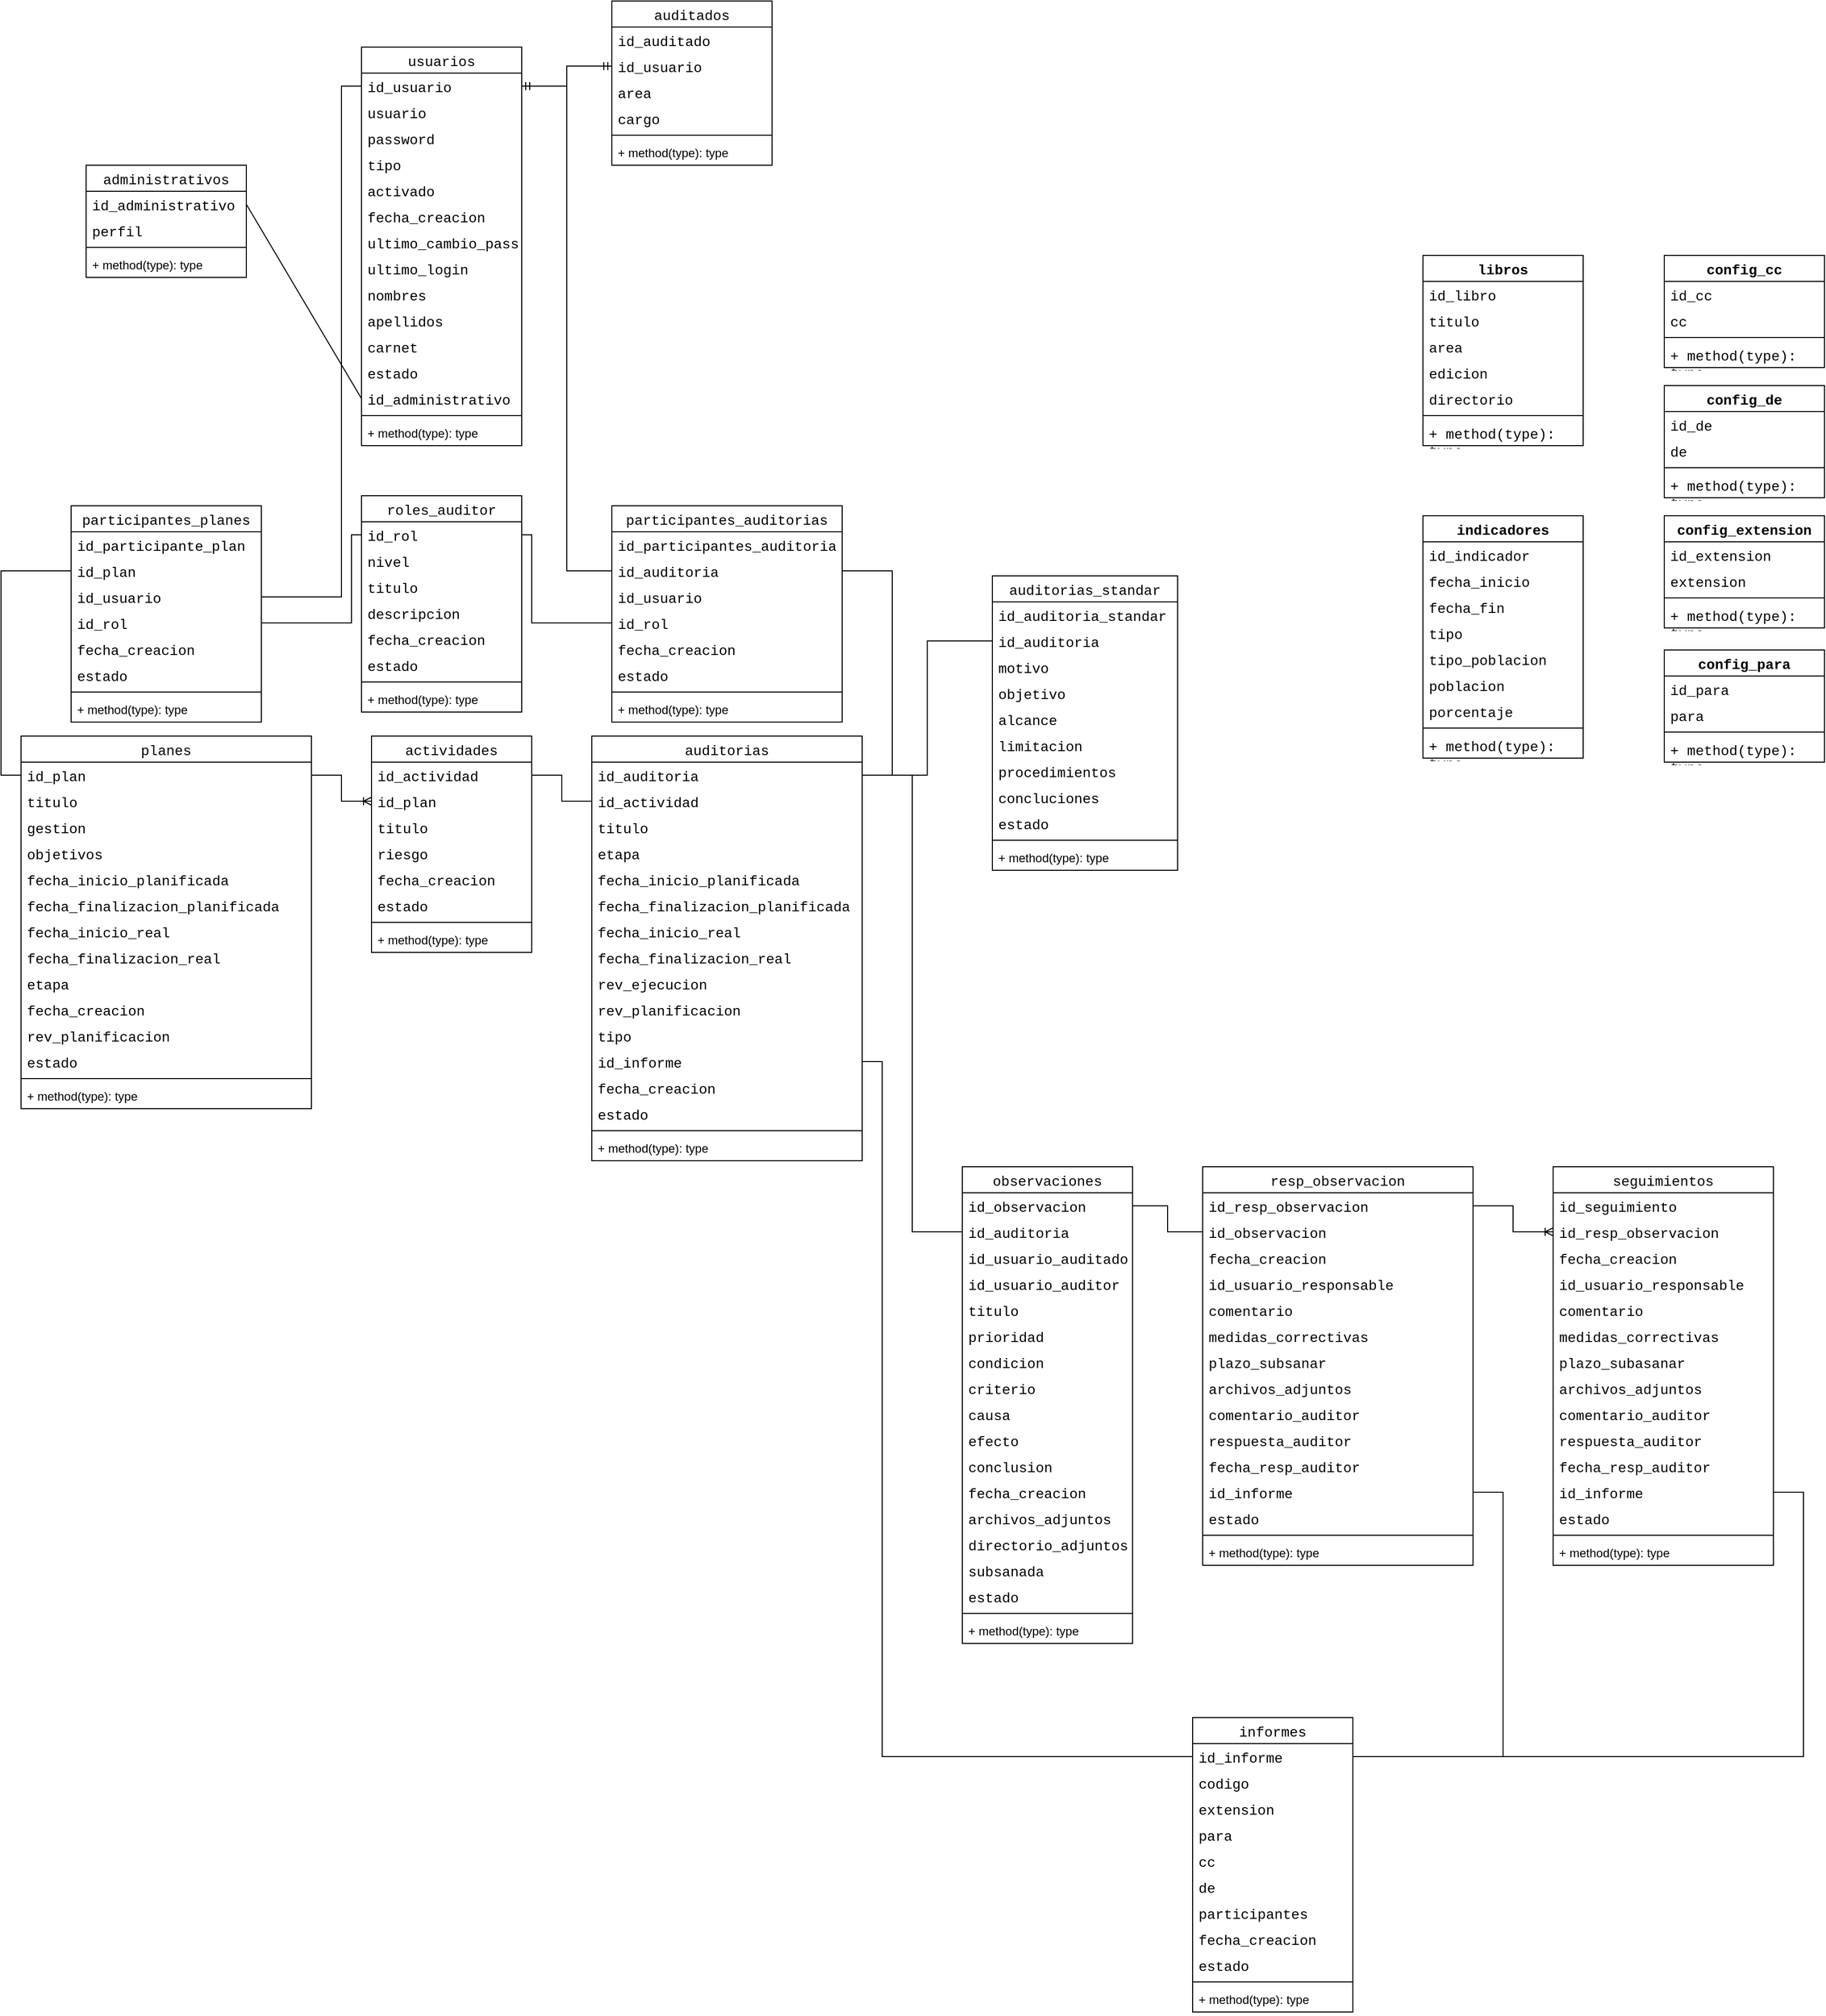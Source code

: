 <mxfile version="22.0.4" type="device">
  <diagram name="Página-1" id="P_EG35dM_7CVPaZ-Sxyr">
    <mxGraphModel dx="1793" dy="2107" grid="1" gridSize="10" guides="1" tooltips="1" connect="1" arrows="1" fold="1" page="1" pageScale="1" pageWidth="827" pageHeight="1169" math="0" shadow="0">
      <root>
        <mxCell id="0" />
        <mxCell id="1" parent="0" />
        <mxCell id="v2iRJg3Xfcc0tF-ludr_-1" value="&lt;pre style=&quot;user-select: text; font-family: &amp;quot;Courier New&amp;quot;, Courier, monospace, arial, sans-serif; margin-top: 0px; margin-bottom: 0px; overflow-wrap: break-word; background-color: rgb(255, 255, 255); font-size: 14px; font-weight: 400; text-align: left;&quot; class=&quot;aLF-aPX-K0-aPE&quot;&gt;usuarios&lt;/pre&gt;" style="swimlane;fontStyle=1;align=center;verticalAlign=top;childLayout=stackLayout;horizontal=1;startSize=26;horizontalStack=0;resizeParent=1;resizeParentMax=0;resizeLast=0;collapsible=1;marginBottom=0;whiteSpace=wrap;html=1;" parent="1" vertex="1">
          <mxGeometry x="1020" y="-598" width="160" height="398" as="geometry" />
        </mxCell>
        <mxCell id="v2iRJg3Xfcc0tF-ludr_-2" value="&lt;pre style=&quot;user-select: text; font-family: &amp;quot;Courier New&amp;quot;, Courier, monospace, arial, sans-serif; margin-top: 0px; margin-bottom: 0px; overflow-wrap: break-word; background-color: rgb(255, 255, 255); font-size: 14px;&quot; class=&quot;aLF-aPX-K0-aPE&quot;&gt;id_usuario&lt;/pre&gt;" style="text;strokeColor=none;fillColor=none;align=left;verticalAlign=top;spacingLeft=4;spacingRight=4;overflow=hidden;rotatable=0;points=[[0,0.5],[1,0.5]];portConstraint=eastwest;whiteSpace=wrap;html=1;" parent="v2iRJg3Xfcc0tF-ludr_-1" vertex="1">
          <mxGeometry y="26" width="160" height="26" as="geometry" />
        </mxCell>
        <mxCell id="v2iRJg3Xfcc0tF-ludr_-21" value="&lt;pre style=&quot;user-select: text; font-family: &amp;quot;Courier New&amp;quot;, Courier, monospace, arial, sans-serif; margin-top: 0px; margin-bottom: 0px; overflow-wrap: break-word; background-color: rgb(255, 255, 255); font-size: 14px;&quot; class=&quot;aLF-aPX-K0-aPE&quot;&gt;usuario&lt;/pre&gt;" style="text;strokeColor=none;fillColor=none;align=left;verticalAlign=top;spacingLeft=4;spacingRight=4;overflow=hidden;rotatable=0;points=[[0,0.5],[1,0.5]];portConstraint=eastwest;whiteSpace=wrap;html=1;" parent="v2iRJg3Xfcc0tF-ludr_-1" vertex="1">
          <mxGeometry y="52" width="160" height="26" as="geometry" />
        </mxCell>
        <mxCell id="v2iRJg3Xfcc0tF-ludr_-20" value="&lt;pre style=&quot;user-select: text; font-family: &amp;quot;Courier New&amp;quot;, Courier, monospace, arial, sans-serif; margin-top: 0px; margin-bottom: 0px; overflow-wrap: break-word; background-color: rgb(255, 255, 255); font-size: 14px;&quot; class=&quot;aLF-aPX-K0-aPE&quot;&gt;password&lt;/pre&gt;" style="text;strokeColor=none;fillColor=none;align=left;verticalAlign=top;spacingLeft=4;spacingRight=4;overflow=hidden;rotatable=0;points=[[0,0.5],[1,0.5]];portConstraint=eastwest;whiteSpace=wrap;html=1;" parent="v2iRJg3Xfcc0tF-ludr_-1" vertex="1">
          <mxGeometry y="78" width="160" height="26" as="geometry" />
        </mxCell>
        <mxCell id="v2iRJg3Xfcc0tF-ludr_-19" value="&lt;pre style=&quot;user-select: text; font-family: &amp;quot;Courier New&amp;quot;, Courier, monospace, arial, sans-serif; margin-top: 0px; margin-bottom: 0px; overflow-wrap: break-word; background-color: rgb(255, 255, 255); font-size: 14px;&quot; class=&quot;aLF-aPX-K0-aPE&quot;&gt;tipo&lt;/pre&gt;" style="text;strokeColor=none;fillColor=none;align=left;verticalAlign=top;spacingLeft=4;spacingRight=4;overflow=hidden;rotatable=0;points=[[0,0.5],[1,0.5]];portConstraint=eastwest;whiteSpace=wrap;html=1;" parent="v2iRJg3Xfcc0tF-ludr_-1" vertex="1">
          <mxGeometry y="104" width="160" height="26" as="geometry" />
        </mxCell>
        <mxCell id="v2iRJg3Xfcc0tF-ludr_-18" value="&lt;pre style=&quot;user-select: text; font-family: &amp;quot;Courier New&amp;quot;, Courier, monospace, arial, sans-serif; margin-top: 0px; margin-bottom: 0px; overflow-wrap: break-word; background-color: rgb(255, 255, 255); font-size: 14px;&quot; class=&quot;aLF-aPX-K0-aPE&quot;&gt;activado&lt;/pre&gt;" style="text;strokeColor=none;fillColor=none;align=left;verticalAlign=top;spacingLeft=4;spacingRight=4;overflow=hidden;rotatable=0;points=[[0,0.5],[1,0.5]];portConstraint=eastwest;whiteSpace=wrap;html=1;" parent="v2iRJg3Xfcc0tF-ludr_-1" vertex="1">
          <mxGeometry y="130" width="160" height="26" as="geometry" />
        </mxCell>
        <mxCell id="v2iRJg3Xfcc0tF-ludr_-22" value="&lt;pre style=&quot;user-select: text; font-family: &amp;quot;Courier New&amp;quot;, Courier, monospace, arial, sans-serif; margin-top: 0px; margin-bottom: 0px; overflow-wrap: break-word; background-color: rgb(255, 255, 255); font-size: 14px;&quot; class=&quot;aLF-aPX-K0-aPE&quot;&gt;fecha_creacion&lt;/pre&gt;" style="text;strokeColor=none;fillColor=none;align=left;verticalAlign=top;spacingLeft=4;spacingRight=4;overflow=hidden;rotatable=0;points=[[0,0.5],[1,0.5]];portConstraint=eastwest;whiteSpace=wrap;html=1;" parent="v2iRJg3Xfcc0tF-ludr_-1" vertex="1">
          <mxGeometry y="156" width="160" height="26" as="geometry" />
        </mxCell>
        <mxCell id="v2iRJg3Xfcc0tF-ludr_-23" value="&lt;pre style=&quot;user-select: text; font-family: &amp;quot;Courier New&amp;quot;, Courier, monospace, arial, sans-serif; margin-top: 0px; margin-bottom: 0px; overflow-wrap: break-word; background-color: rgb(255, 255, 255); font-size: 14px;&quot; class=&quot;aLF-aPX-K0-aPE&quot;&gt;ultimo_cambio_pass&lt;/pre&gt;" style="text;strokeColor=none;fillColor=none;align=left;verticalAlign=top;spacingLeft=4;spacingRight=4;overflow=hidden;rotatable=0;points=[[0,0.5],[1,0.5]];portConstraint=eastwest;whiteSpace=wrap;html=1;" parent="v2iRJg3Xfcc0tF-ludr_-1" vertex="1">
          <mxGeometry y="182" width="160" height="26" as="geometry" />
        </mxCell>
        <mxCell id="v2iRJg3Xfcc0tF-ludr_-17" value="&lt;pre style=&quot;user-select: text; font-family: &amp;quot;Courier New&amp;quot;, Courier, monospace, arial, sans-serif; margin-top: 0px; margin-bottom: 0px; overflow-wrap: break-word; background-color: rgb(255, 255, 255); font-size: 14px;&quot; class=&quot;aLF-aPX-K0-aPE&quot;&gt;ultimo_login&lt;/pre&gt;" style="text;strokeColor=none;fillColor=none;align=left;verticalAlign=top;spacingLeft=4;spacingRight=4;overflow=hidden;rotatable=0;points=[[0,0.5],[1,0.5]];portConstraint=eastwest;whiteSpace=wrap;html=1;" parent="v2iRJg3Xfcc0tF-ludr_-1" vertex="1">
          <mxGeometry y="208" width="160" height="26" as="geometry" />
        </mxCell>
        <mxCell id="v2iRJg3Xfcc0tF-ludr_-26" value="&lt;pre style=&quot;user-select: text; font-family: &amp;quot;Courier New&amp;quot;, Courier, monospace, arial, sans-serif; margin-top: 0px; margin-bottom: 0px; overflow-wrap: break-word; background-color: rgb(255, 255, 255); font-size: 14px;&quot; class=&quot;aLF-aPX-K0-aPE&quot;&gt;nombres&lt;/pre&gt;" style="text;strokeColor=none;fillColor=none;align=left;verticalAlign=top;spacingLeft=4;spacingRight=4;overflow=hidden;rotatable=0;points=[[0,0.5],[1,0.5]];portConstraint=eastwest;whiteSpace=wrap;html=1;" parent="v2iRJg3Xfcc0tF-ludr_-1" vertex="1">
          <mxGeometry y="234" width="160" height="26" as="geometry" />
        </mxCell>
        <mxCell id="v2iRJg3Xfcc0tF-ludr_-25" value="&lt;pre style=&quot;user-select: text; font-family: &amp;quot;Courier New&amp;quot;, Courier, monospace, arial, sans-serif; margin-top: 0px; margin-bottom: 0px; overflow-wrap: break-word; background-color: rgb(255, 255, 255); font-size: 14px;&quot; class=&quot;aLF-aPX-K0-aPE&quot;&gt;apellidos&lt;/pre&gt;" style="text;strokeColor=none;fillColor=none;align=left;verticalAlign=top;spacingLeft=4;spacingRight=4;overflow=hidden;rotatable=0;points=[[0,0.5],[1,0.5]];portConstraint=eastwest;whiteSpace=wrap;html=1;" parent="v2iRJg3Xfcc0tF-ludr_-1" vertex="1">
          <mxGeometry y="260" width="160" height="26" as="geometry" />
        </mxCell>
        <mxCell id="v2iRJg3Xfcc0tF-ludr_-24" value="&lt;pre style=&quot;user-select: text; font-family: &amp;quot;Courier New&amp;quot;, Courier, monospace, arial, sans-serif; margin-top: 0px; margin-bottom: 0px; overflow-wrap: break-word; background-color: rgb(255, 255, 255); font-size: 14px;&quot; class=&quot;aLF-aPX-K0-aPE&quot;&gt;carnet&lt;/pre&gt;" style="text;strokeColor=none;fillColor=none;align=left;verticalAlign=top;spacingLeft=4;spacingRight=4;overflow=hidden;rotatable=0;points=[[0,0.5],[1,0.5]];portConstraint=eastwest;whiteSpace=wrap;html=1;" parent="v2iRJg3Xfcc0tF-ludr_-1" vertex="1">
          <mxGeometry y="286" width="160" height="26" as="geometry" />
        </mxCell>
        <mxCell id="zRA_gL1lxdrGA0FTlB0p-1" value="&lt;font face=&quot;Courier New&quot; style=&quot;font-size: 14px;&quot;&gt;estado&lt;/font&gt;" style="text;strokeColor=none;fillColor=none;align=left;verticalAlign=top;spacingLeft=4;spacingRight=4;overflow=hidden;rotatable=0;points=[[0,0.5],[1,0.5]];portConstraint=eastwest;whiteSpace=wrap;html=1;" parent="v2iRJg3Xfcc0tF-ludr_-1" vertex="1">
          <mxGeometry y="312" width="160" height="26" as="geometry" />
        </mxCell>
        <mxCell id="2B5btlY71VZiXkzdtb-j-2" value="&lt;font style=&quot;font-size: 14px;&quot; face=&quot;Courier New&quot;&gt;id_administrativo&lt;/font&gt;" style="text;strokeColor=none;fillColor=none;align=left;verticalAlign=top;spacingLeft=4;spacingRight=4;overflow=hidden;rotatable=0;points=[[0,0.5],[1,0.5]];portConstraint=eastwest;whiteSpace=wrap;html=1;" vertex="1" parent="v2iRJg3Xfcc0tF-ludr_-1">
          <mxGeometry y="338" width="160" height="26" as="geometry" />
        </mxCell>
        <mxCell id="v2iRJg3Xfcc0tF-ludr_-3" value="" style="line;strokeWidth=1;fillColor=none;align=left;verticalAlign=middle;spacingTop=-1;spacingLeft=3;spacingRight=3;rotatable=0;labelPosition=right;points=[];portConstraint=eastwest;strokeColor=inherit;" parent="v2iRJg3Xfcc0tF-ludr_-1" vertex="1">
          <mxGeometry y="364" width="160" height="8" as="geometry" />
        </mxCell>
        <mxCell id="v2iRJg3Xfcc0tF-ludr_-4" value="+ method(type): type" style="text;strokeColor=none;fillColor=none;align=left;verticalAlign=top;spacingLeft=4;spacingRight=4;overflow=hidden;rotatable=0;points=[[0,0.5],[1,0.5]];portConstraint=eastwest;whiteSpace=wrap;html=1;" parent="v2iRJg3Xfcc0tF-ludr_-1" vertex="1">
          <mxGeometry y="372" width="160" height="26" as="geometry" />
        </mxCell>
        <mxCell id="v2iRJg3Xfcc0tF-ludr_-5" value="&lt;pre style=&quot;user-select: text; font-family: &amp;quot;Courier New&amp;quot;, Courier, monospace, arial, sans-serif; margin-top: 0px; margin-bottom: 0px; overflow-wrap: break-word; background-color: rgb(255, 255, 255); font-size: 14px; font-weight: 400; text-align: left;&quot; class=&quot;aLF-aPX-K0-aPE&quot;&gt;auditados&lt;/pre&gt;" style="swimlane;fontStyle=1;align=center;verticalAlign=top;childLayout=stackLayout;horizontal=1;startSize=26;horizontalStack=0;resizeParent=1;resizeParentMax=0;resizeLast=0;collapsible=1;marginBottom=0;whiteSpace=wrap;html=1;" parent="1" vertex="1">
          <mxGeometry x="1270" y="-644" width="160" height="164" as="geometry" />
        </mxCell>
        <mxCell id="v2iRJg3Xfcc0tF-ludr_-6" value="&lt;pre style=&quot;user-select: text; font-family: &amp;quot;Courier New&amp;quot;, Courier, monospace, arial, sans-serif; margin-top: 0px; margin-bottom: 0px; overflow-wrap: break-word; background-color: rgb(255, 255, 255); font-size: 14px;&quot; class=&quot;aLF-aPX-K0-aPE&quot;&gt;id_auditado&lt;/pre&gt;" style="text;strokeColor=none;fillColor=none;align=left;verticalAlign=top;spacingLeft=4;spacingRight=4;overflow=hidden;rotatable=0;points=[[0,0.5],[1,0.5]];portConstraint=eastwest;whiteSpace=wrap;html=1;" parent="v2iRJg3Xfcc0tF-ludr_-5" vertex="1">
          <mxGeometry y="26" width="160" height="26" as="geometry" />
        </mxCell>
        <mxCell id="v2iRJg3Xfcc0tF-ludr_-37" value="&lt;pre style=&quot;user-select: text; font-family: &amp;quot;Courier New&amp;quot;, Courier, monospace, arial, sans-serif; margin-top: 0px; margin-bottom: 0px; overflow-wrap: break-word; background-color: rgb(255, 255, 255); font-size: 14px;&quot; class=&quot;aLF-aPX-K0-aPE&quot;&gt;id_usuario&lt;/pre&gt;" style="text;strokeColor=none;fillColor=none;align=left;verticalAlign=top;spacingLeft=4;spacingRight=4;overflow=hidden;rotatable=0;points=[[0,0.5],[1,0.5]];portConstraint=eastwest;whiteSpace=wrap;html=1;" parent="v2iRJg3Xfcc0tF-ludr_-5" vertex="1">
          <mxGeometry y="52" width="160" height="26" as="geometry" />
        </mxCell>
        <mxCell id="v2iRJg3Xfcc0tF-ludr_-39" value="&lt;pre style=&quot;user-select: text; font-family: &amp;quot;Courier New&amp;quot;, Courier, monospace, arial, sans-serif; margin-top: 0px; margin-bottom: 0px; overflow-wrap: break-word; background-color: rgb(255, 255, 255); font-size: 14px;&quot; class=&quot;aLF-aPX-K0-aPE&quot;&gt;area&lt;/pre&gt;" style="text;strokeColor=none;fillColor=none;align=left;verticalAlign=top;spacingLeft=4;spacingRight=4;overflow=hidden;rotatable=0;points=[[0,0.5],[1,0.5]];portConstraint=eastwest;whiteSpace=wrap;html=1;" parent="v2iRJg3Xfcc0tF-ludr_-5" vertex="1">
          <mxGeometry y="78" width="160" height="26" as="geometry" />
        </mxCell>
        <mxCell id="v2iRJg3Xfcc0tF-ludr_-38" value="&lt;pre style=&quot;user-select: text; font-family: &amp;quot;Courier New&amp;quot;, Courier, monospace, arial, sans-serif; margin-top: 0px; margin-bottom: 0px; overflow-wrap: break-word; background-color: rgb(255, 255, 255); font-size: 14px;&quot; class=&quot;aLF-aPX-K0-aPE&quot;&gt;cargo&lt;/pre&gt;" style="text;strokeColor=none;fillColor=none;align=left;verticalAlign=top;spacingLeft=4;spacingRight=4;overflow=hidden;rotatable=0;points=[[0,0.5],[1,0.5]];portConstraint=eastwest;whiteSpace=wrap;html=1;" parent="v2iRJg3Xfcc0tF-ludr_-5" vertex="1">
          <mxGeometry y="104" width="160" height="26" as="geometry" />
        </mxCell>
        <mxCell id="v2iRJg3Xfcc0tF-ludr_-7" value="" style="line;strokeWidth=1;fillColor=none;align=left;verticalAlign=middle;spacingTop=-1;spacingLeft=3;spacingRight=3;rotatable=0;labelPosition=right;points=[];portConstraint=eastwest;strokeColor=inherit;" parent="v2iRJg3Xfcc0tF-ludr_-5" vertex="1">
          <mxGeometry y="130" width="160" height="8" as="geometry" />
        </mxCell>
        <mxCell id="v2iRJg3Xfcc0tF-ludr_-8" value="+ method(type): type" style="text;strokeColor=none;fillColor=none;align=left;verticalAlign=top;spacingLeft=4;spacingRight=4;overflow=hidden;rotatable=0;points=[[0,0.5],[1,0.5]];portConstraint=eastwest;whiteSpace=wrap;html=1;" parent="v2iRJg3Xfcc0tF-ludr_-5" vertex="1">
          <mxGeometry y="138" width="160" height="26" as="geometry" />
        </mxCell>
        <mxCell id="v2iRJg3Xfcc0tF-ludr_-13" value="&lt;pre style=&quot;user-select: text; font-family: &amp;quot;Courier New&amp;quot;, Courier, monospace, arial, sans-serif; margin-top: 0px; margin-bottom: 0px; overflow-wrap: break-word; background-color: rgb(255, 255, 255); font-size: 14px; font-weight: 400; text-align: left;&quot; class=&quot;aLF-aPX-K0-aPE&quot;&gt;administrativos&lt;/pre&gt;" style="swimlane;fontStyle=1;align=center;verticalAlign=top;childLayout=stackLayout;horizontal=1;startSize=26;horizontalStack=0;resizeParent=1;resizeParentMax=0;resizeLast=0;collapsible=1;marginBottom=0;whiteSpace=wrap;html=1;" parent="1" vertex="1">
          <mxGeometry x="745" y="-480" width="160" height="112" as="geometry" />
        </mxCell>
        <mxCell id="v2iRJg3Xfcc0tF-ludr_-14" value="&lt;pre style=&quot;user-select: text; font-family: &amp;quot;Courier New&amp;quot;, Courier, monospace, arial, sans-serif; margin-top: 0px; margin-bottom: 0px; overflow-wrap: break-word; background-color: rgb(255, 255, 255); font-size: 14px;&quot; class=&quot;aLF-aPX-K0-aPE&quot;&gt;id_administrativo&lt;/pre&gt;" style="text;strokeColor=none;fillColor=none;align=left;verticalAlign=top;spacingLeft=4;spacingRight=4;overflow=hidden;rotatable=0;points=[[0,0.5],[1,0.5]];portConstraint=eastwest;whiteSpace=wrap;html=1;" parent="v2iRJg3Xfcc0tF-ludr_-13" vertex="1">
          <mxGeometry y="26" width="160" height="26" as="geometry" />
        </mxCell>
        <mxCell id="v2iRJg3Xfcc0tF-ludr_-30" value="&lt;pre style=&quot;user-select: text; font-family: &amp;quot;Courier New&amp;quot;, Courier, monospace, arial, sans-serif; margin-top: 0px; margin-bottom: 0px; overflow-wrap: break-word; background-color: rgb(255, 255, 255); font-size: 14px;&quot; class=&quot;aLF-aPX-K0-aPE&quot;&gt;perfil&lt;/pre&gt;" style="text;strokeColor=none;fillColor=none;align=left;verticalAlign=top;spacingLeft=4;spacingRight=4;overflow=hidden;rotatable=0;points=[[0,0.5],[1,0.5]];portConstraint=eastwest;whiteSpace=wrap;html=1;" parent="v2iRJg3Xfcc0tF-ludr_-13" vertex="1">
          <mxGeometry y="52" width="160" height="26" as="geometry" />
        </mxCell>
        <mxCell id="v2iRJg3Xfcc0tF-ludr_-15" value="" style="line;strokeWidth=1;fillColor=none;align=left;verticalAlign=middle;spacingTop=-1;spacingLeft=3;spacingRight=3;rotatable=0;labelPosition=right;points=[];portConstraint=eastwest;strokeColor=inherit;" parent="v2iRJg3Xfcc0tF-ludr_-13" vertex="1">
          <mxGeometry y="78" width="160" height="8" as="geometry" />
        </mxCell>
        <mxCell id="v2iRJg3Xfcc0tF-ludr_-16" value="+ method(type): type" style="text;strokeColor=none;fillColor=none;align=left;verticalAlign=top;spacingLeft=4;spacingRight=4;overflow=hidden;rotatable=0;points=[[0,0.5],[1,0.5]];portConstraint=eastwest;whiteSpace=wrap;html=1;" parent="v2iRJg3Xfcc0tF-ludr_-13" vertex="1">
          <mxGeometry y="86" width="160" height="26" as="geometry" />
        </mxCell>
        <mxCell id="v2iRJg3Xfcc0tF-ludr_-41" value="&lt;pre style=&quot;user-select: text; font-family: &amp;quot;Courier New&amp;quot;, Courier, monospace, arial, sans-serif; margin-top: 0px; margin-bottom: 0px; overflow-wrap: break-word; background-color: rgb(255, 255, 255); font-size: 14px; font-weight: 400; text-align: left;&quot; class=&quot;aLF-aPX-K0-aPE&quot;&gt;roles_auditor&lt;/pre&gt;" style="swimlane;fontStyle=1;align=center;verticalAlign=top;childLayout=stackLayout;horizontal=1;startSize=26;horizontalStack=0;resizeParent=1;resizeParentMax=0;resizeLast=0;collapsible=1;marginBottom=0;whiteSpace=wrap;html=1;" parent="1" vertex="1">
          <mxGeometry x="1020" y="-150" width="160" height="216" as="geometry" />
        </mxCell>
        <mxCell id="v2iRJg3Xfcc0tF-ludr_-42" value="&lt;pre style=&quot;user-select: text; font-family: &amp;quot;Courier New&amp;quot;, Courier, monospace, arial, sans-serif; margin-top: 0px; margin-bottom: 0px; overflow-wrap: break-word; background-color: rgb(255, 255, 255); font-size: 14px;&quot; class=&quot;aLF-aPX-K0-aPE&quot;&gt;id_rol&lt;/pre&gt;" style="text;strokeColor=none;fillColor=none;align=left;verticalAlign=top;spacingLeft=4;spacingRight=4;overflow=hidden;rotatable=0;points=[[0,0.5],[1,0.5]];portConstraint=eastwest;whiteSpace=wrap;html=1;" parent="v2iRJg3Xfcc0tF-ludr_-41" vertex="1">
          <mxGeometry y="26" width="160" height="26" as="geometry" />
        </mxCell>
        <mxCell id="v2iRJg3Xfcc0tF-ludr_-47" value="&lt;pre style=&quot;user-select: text; font-family: &amp;quot;Courier New&amp;quot;, Courier, monospace, arial, sans-serif; margin-top: 0px; margin-bottom: 0px; overflow-wrap: break-word; background-color: rgb(255, 255, 255); font-size: 14px;&quot; class=&quot;aLF-aPX-K0-aPE&quot;&gt;nivel&lt;/pre&gt;" style="text;strokeColor=none;fillColor=none;align=left;verticalAlign=top;spacingLeft=4;spacingRight=4;overflow=hidden;rotatable=0;points=[[0,0.5],[1,0.5]];portConstraint=eastwest;whiteSpace=wrap;html=1;" parent="v2iRJg3Xfcc0tF-ludr_-41" vertex="1">
          <mxGeometry y="52" width="160" height="26" as="geometry" />
        </mxCell>
        <mxCell id="v2iRJg3Xfcc0tF-ludr_-46" value="&lt;pre style=&quot;user-select: text; font-family: &amp;quot;Courier New&amp;quot;, Courier, monospace, arial, sans-serif; margin-top: 0px; margin-bottom: 0px; overflow-wrap: break-word; background-color: rgb(255, 255, 255); font-size: 14px;&quot; class=&quot;aLF-aPX-K0-aPE&quot;&gt;titulo&lt;/pre&gt;" style="text;strokeColor=none;fillColor=none;align=left;verticalAlign=top;spacingLeft=4;spacingRight=4;overflow=hidden;rotatable=0;points=[[0,0.5],[1,0.5]];portConstraint=eastwest;whiteSpace=wrap;html=1;" parent="v2iRJg3Xfcc0tF-ludr_-41" vertex="1">
          <mxGeometry y="78" width="160" height="26" as="geometry" />
        </mxCell>
        <mxCell id="v2iRJg3Xfcc0tF-ludr_-45" value="&lt;pre style=&quot;user-select: text; font-family: &amp;quot;Courier New&amp;quot;, Courier, monospace, arial, sans-serif; margin-top: 0px; margin-bottom: 0px; overflow-wrap: break-word; background-color: rgb(255, 255, 255); font-size: 14px;&quot; class=&quot;aLF-aPX-K0-aPE&quot;&gt;descripcion&lt;/pre&gt;" style="text;strokeColor=none;fillColor=none;align=left;verticalAlign=top;spacingLeft=4;spacingRight=4;overflow=hidden;rotatable=0;points=[[0,0.5],[1,0.5]];portConstraint=eastwest;whiteSpace=wrap;html=1;" parent="v2iRJg3Xfcc0tF-ludr_-41" vertex="1">
          <mxGeometry y="104" width="160" height="26" as="geometry" />
        </mxCell>
        <mxCell id="zRA_gL1lxdrGA0FTlB0p-71" value="&lt;font face=&quot;Courier New&quot; style=&quot;font-size: 14px;&quot;&gt;fecha_creacion&lt;/font&gt;" style="text;strokeColor=none;fillColor=none;align=left;verticalAlign=top;spacingLeft=4;spacingRight=4;overflow=hidden;rotatable=0;points=[[0,0.5],[1,0.5]];portConstraint=eastwest;whiteSpace=wrap;html=1;" parent="v2iRJg3Xfcc0tF-ludr_-41" vertex="1">
          <mxGeometry y="130" width="160" height="26" as="geometry" />
        </mxCell>
        <mxCell id="zRA_gL1lxdrGA0FTlB0p-22" value="&lt;font face=&quot;Courier New&quot; style=&quot;font-size: 14px;&quot;&gt;estado&lt;/font&gt;" style="text;strokeColor=none;fillColor=none;align=left;verticalAlign=top;spacingLeft=4;spacingRight=4;overflow=hidden;rotatable=0;points=[[0,0.5],[1,0.5]];portConstraint=eastwest;whiteSpace=wrap;html=1;" parent="v2iRJg3Xfcc0tF-ludr_-41" vertex="1">
          <mxGeometry y="156" width="160" height="26" as="geometry" />
        </mxCell>
        <mxCell id="v2iRJg3Xfcc0tF-ludr_-43" value="" style="line;strokeWidth=1;fillColor=none;align=left;verticalAlign=middle;spacingTop=-1;spacingLeft=3;spacingRight=3;rotatable=0;labelPosition=right;points=[];portConstraint=eastwest;strokeColor=inherit;" parent="v2iRJg3Xfcc0tF-ludr_-41" vertex="1">
          <mxGeometry y="182" width="160" height="8" as="geometry" />
        </mxCell>
        <mxCell id="v2iRJg3Xfcc0tF-ludr_-44" value="+ method(type): type" style="text;strokeColor=none;fillColor=none;align=left;verticalAlign=top;spacingLeft=4;spacingRight=4;overflow=hidden;rotatable=0;points=[[0,0.5],[1,0.5]];portConstraint=eastwest;whiteSpace=wrap;html=1;" parent="v2iRJg3Xfcc0tF-ludr_-41" vertex="1">
          <mxGeometry y="190" width="160" height="26" as="geometry" />
        </mxCell>
        <mxCell id="v2iRJg3Xfcc0tF-ludr_-48" value="&lt;pre style=&quot;user-select: text; font-family: &amp;quot;Courier New&amp;quot;, Courier, monospace, arial, sans-serif; margin-top: 0px; margin-bottom: 0px; overflow-wrap: break-word; background-color: rgb(255, 255, 255); font-size: 14px; font-weight: 400; text-align: left;&quot; class=&quot;aLF-aPX-K0-aPE&quot;&gt;planes&lt;/pre&gt;" style="swimlane;fontStyle=1;align=center;verticalAlign=top;childLayout=stackLayout;horizontal=1;startSize=26;horizontalStack=0;resizeParent=1;resizeParentMax=0;resizeLast=0;collapsible=1;marginBottom=0;whiteSpace=wrap;html=1;" parent="1" vertex="1">
          <mxGeometry x="680" y="90" width="290" height="372" as="geometry" />
        </mxCell>
        <mxCell id="v2iRJg3Xfcc0tF-ludr_-49" value="&lt;pre style=&quot;user-select: text; font-family: &amp;quot;Courier New&amp;quot;, Courier, monospace, arial, sans-serif; margin-top: 0px; margin-bottom: 0px; overflow-wrap: break-word; background-color: rgb(255, 255, 255); font-size: 14px;&quot; class=&quot;aLF-aPX-K0-aPE&quot;&gt;id_plan&lt;/pre&gt;" style="text;strokeColor=none;fillColor=none;align=left;verticalAlign=top;spacingLeft=4;spacingRight=4;overflow=hidden;rotatable=0;points=[[0,0.5],[1,0.5]];portConstraint=eastwest;whiteSpace=wrap;html=1;" parent="v2iRJg3Xfcc0tF-ludr_-48" vertex="1">
          <mxGeometry y="26" width="290" height="26" as="geometry" />
        </mxCell>
        <mxCell id="v2iRJg3Xfcc0tF-ludr_-56" value="&lt;pre style=&quot;user-select: text; font-family: &amp;quot;Courier New&amp;quot;, Courier, monospace, arial, sans-serif; margin-top: 0px; margin-bottom: 0px; overflow-wrap: break-word; background-color: rgb(255, 255, 255); font-size: 14px;&quot; class=&quot;aLF-aPX-K0-aPE&quot;&gt;titulo&lt;/pre&gt;" style="text;strokeColor=none;fillColor=none;align=left;verticalAlign=top;spacingLeft=4;spacingRight=4;overflow=hidden;rotatable=0;points=[[0,0.5],[1,0.5]];portConstraint=eastwest;whiteSpace=wrap;html=1;" parent="v2iRJg3Xfcc0tF-ludr_-48" vertex="1">
          <mxGeometry y="52" width="290" height="26" as="geometry" />
        </mxCell>
        <mxCell id="v2iRJg3Xfcc0tF-ludr_-55" value="&lt;pre style=&quot;user-select: text; font-family: &amp;quot;Courier New&amp;quot;, Courier, monospace, arial, sans-serif; margin-top: 0px; margin-bottom: 0px; overflow-wrap: break-word; background-color: rgb(255, 255, 255); font-size: 14px;&quot; class=&quot;aLF-aPX-K0-aPE&quot;&gt;gestion&lt;/pre&gt;" style="text;strokeColor=none;fillColor=none;align=left;verticalAlign=top;spacingLeft=4;spacingRight=4;overflow=hidden;rotatable=0;points=[[0,0.5],[1,0.5]];portConstraint=eastwest;whiteSpace=wrap;html=1;" parent="v2iRJg3Xfcc0tF-ludr_-48" vertex="1">
          <mxGeometry y="78" width="290" height="26" as="geometry" />
        </mxCell>
        <mxCell id="v2iRJg3Xfcc0tF-ludr_-54" value="&lt;pre style=&quot;user-select: text; font-family: &amp;quot;Courier New&amp;quot;, Courier, monospace, arial, sans-serif; margin-top: 0px; margin-bottom: 0px; overflow-wrap: break-word; background-color: rgb(255, 255, 255); font-size: 14px;&quot; class=&quot;aLF-aPX-K0-aPE&quot;&gt;objetivos&lt;/pre&gt;" style="text;strokeColor=none;fillColor=none;align=left;verticalAlign=top;spacingLeft=4;spacingRight=4;overflow=hidden;rotatable=0;points=[[0,0.5],[1,0.5]];portConstraint=eastwest;whiteSpace=wrap;html=1;" parent="v2iRJg3Xfcc0tF-ludr_-48" vertex="1">
          <mxGeometry y="104" width="290" height="26" as="geometry" />
        </mxCell>
        <mxCell id="1lgYtawJcJ5ZMoFz6sz0-1" value="&lt;font style=&quot;font-size: 14px;&quot; face=&quot;Courier New&quot;&gt;fecha_inicio_planificada&lt;/font&gt;" style="text;strokeColor=none;fillColor=none;align=left;verticalAlign=top;spacingLeft=4;spacingRight=4;overflow=hidden;rotatable=0;points=[[0,0.5],[1,0.5]];portConstraint=eastwest;whiteSpace=wrap;html=1;" parent="v2iRJg3Xfcc0tF-ludr_-48" vertex="1">
          <mxGeometry y="130" width="290" height="26" as="geometry" />
        </mxCell>
        <mxCell id="v2iRJg3Xfcc0tF-ludr_-53" value="&lt;pre style=&quot;user-select: text; font-family: &amp;quot;Courier New&amp;quot;, Courier, monospace, arial, sans-serif; margin-top: 0px; margin-bottom: 0px; overflow-wrap: break-word; background-color: rgb(255, 255, 255); font-size: 14px;&quot; class=&quot;aLF-aPX-K0-aPE&quot;&gt;fecha_finalizacion_planificada&lt;br&gt;&lt;/pre&gt;" style="text;strokeColor=none;fillColor=none;align=left;verticalAlign=top;spacingLeft=4;spacingRight=4;overflow=hidden;rotatable=0;points=[[0,0.5],[1,0.5]];portConstraint=eastwest;whiteSpace=wrap;html=1;" parent="v2iRJg3Xfcc0tF-ludr_-48" vertex="1">
          <mxGeometry y="156" width="290" height="26" as="geometry" />
        </mxCell>
        <mxCell id="1lgYtawJcJ5ZMoFz6sz0-3" value="&lt;font style=&quot;font-size: 14px;&quot; face=&quot;Courier New&quot;&gt;fecha_inicio_real&lt;/font&gt;" style="text;strokeColor=none;fillColor=none;align=left;verticalAlign=top;spacingLeft=4;spacingRight=4;overflow=hidden;rotatable=0;points=[[0,0.5],[1,0.5]];portConstraint=eastwest;whiteSpace=wrap;html=1;" parent="v2iRJg3Xfcc0tF-ludr_-48" vertex="1">
          <mxGeometry y="182" width="290" height="26" as="geometry" />
        </mxCell>
        <mxCell id="1lgYtawJcJ5ZMoFz6sz0-2" value="&lt;font face=&quot;Courier New&quot; style=&quot;font-size: 14px;&quot;&gt;fecha_finalizacion_real &lt;/font&gt;" style="text;strokeColor=none;fillColor=none;align=left;verticalAlign=top;spacingLeft=4;spacingRight=4;overflow=hidden;rotatable=0;points=[[0,0.5],[1,0.5]];portConstraint=eastwest;whiteSpace=wrap;html=1;" parent="v2iRJg3Xfcc0tF-ludr_-48" vertex="1">
          <mxGeometry y="208" width="290" height="26" as="geometry" />
        </mxCell>
        <mxCell id="v2iRJg3Xfcc0tF-ludr_-52" value="&lt;pre style=&quot;user-select: text; font-family: &amp;quot;Courier New&amp;quot;, Courier, monospace, arial, sans-serif; margin-top: 0px; margin-bottom: 0px; overflow-wrap: break-word; background-color: rgb(255, 255, 255); font-size: 14px;&quot; class=&quot;aLF-aPX-K0-aPE&quot;&gt;etapa&lt;/pre&gt;" style="text;strokeColor=none;fillColor=none;align=left;verticalAlign=top;spacingLeft=4;spacingRight=4;overflow=hidden;rotatable=0;points=[[0,0.5],[1,0.5]];portConstraint=eastwest;whiteSpace=wrap;html=1;" parent="v2iRJg3Xfcc0tF-ludr_-48" vertex="1">
          <mxGeometry y="234" width="290" height="26" as="geometry" />
        </mxCell>
        <mxCell id="zRA_gL1lxdrGA0FTlB0p-65" value="&lt;font style=&quot;font-size: 14px;&quot; face=&quot;Courier New&quot;&gt;fecha_creacion&lt;/font&gt;" style="text;strokeColor=none;fillColor=none;align=left;verticalAlign=top;spacingLeft=4;spacingRight=4;overflow=hidden;rotatable=0;points=[[0,0.5],[1,0.5]];portConstraint=eastwest;whiteSpace=wrap;html=1;" parent="v2iRJg3Xfcc0tF-ludr_-48" vertex="1">
          <mxGeometry y="260" width="290" height="26" as="geometry" />
        </mxCell>
        <mxCell id="v2iRJg3Xfcc0tF-ludr_-58" value="&lt;pre style=&quot;user-select: text; font-family: &amp;quot;Courier New&amp;quot;, Courier, monospace, arial, sans-serif; margin-top: 0px; margin-bottom: 0px; overflow-wrap: break-word; background-color: rgb(255, 255, 255); font-size: 14px;&quot; class=&quot;aLF-aPX-K0-aPE&quot;&gt;rev_planificacion&lt;/pre&gt;" style="text;strokeColor=none;fillColor=none;align=left;verticalAlign=top;spacingLeft=4;spacingRight=4;overflow=hidden;rotatable=0;points=[[0,0.5],[1,0.5]];portConstraint=eastwest;whiteSpace=wrap;html=1;" parent="v2iRJg3Xfcc0tF-ludr_-48" vertex="1">
          <mxGeometry y="286" width="290" height="26" as="geometry" />
        </mxCell>
        <mxCell id="zRA_gL1lxdrGA0FTlB0p-10" value="&lt;font face=&quot;Courier New&quot; style=&quot;font-size: 14px;&quot;&gt;estado&lt;/font&gt;" style="text;strokeColor=none;fillColor=none;align=left;verticalAlign=top;spacingLeft=4;spacingRight=4;overflow=hidden;rotatable=0;points=[[0,0.5],[1,0.5]];portConstraint=eastwest;whiteSpace=wrap;html=1;" parent="v2iRJg3Xfcc0tF-ludr_-48" vertex="1">
          <mxGeometry y="312" width="290" height="26" as="geometry" />
        </mxCell>
        <mxCell id="v2iRJg3Xfcc0tF-ludr_-50" value="" style="line;strokeWidth=1;fillColor=none;align=left;verticalAlign=middle;spacingTop=-1;spacingLeft=3;spacingRight=3;rotatable=0;labelPosition=right;points=[];portConstraint=eastwest;strokeColor=inherit;" parent="v2iRJg3Xfcc0tF-ludr_-48" vertex="1">
          <mxGeometry y="338" width="290" height="8" as="geometry" />
        </mxCell>
        <mxCell id="v2iRJg3Xfcc0tF-ludr_-51" value="+ method(type): type" style="text;strokeColor=none;fillColor=none;align=left;verticalAlign=top;spacingLeft=4;spacingRight=4;overflow=hidden;rotatable=0;points=[[0,0.5],[1,0.5]];portConstraint=eastwest;whiteSpace=wrap;html=1;" parent="v2iRJg3Xfcc0tF-ludr_-48" vertex="1">
          <mxGeometry y="346" width="290" height="26" as="geometry" />
        </mxCell>
        <mxCell id="v2iRJg3Xfcc0tF-ludr_-59" value="&lt;pre style=&quot;user-select: text; font-family: &amp;quot;Courier New&amp;quot;, Courier, monospace, arial, sans-serif; margin-top: 0px; margin-bottom: 0px; overflow-wrap: break-word; background-color: rgb(255, 255, 255); font-size: 14px; font-weight: 400; text-align: left;&quot; class=&quot;aLF-aPX-K0-aPE&quot;&gt;actividades&lt;/pre&gt;" style="swimlane;fontStyle=1;align=center;verticalAlign=top;childLayout=stackLayout;horizontal=1;startSize=26;horizontalStack=0;resizeParent=1;resizeParentMax=0;resizeLast=0;collapsible=1;marginBottom=0;whiteSpace=wrap;html=1;" parent="1" vertex="1">
          <mxGeometry x="1030" y="90" width="160" height="216" as="geometry" />
        </mxCell>
        <mxCell id="v2iRJg3Xfcc0tF-ludr_-60" value="&lt;pre style=&quot;user-select: text; font-family: &amp;quot;Courier New&amp;quot;, Courier, monospace, arial, sans-serif; margin-top: 0px; margin-bottom: 0px; overflow-wrap: break-word; background-color: rgb(255, 255, 255); font-size: 14px;&quot; class=&quot;aLF-aPX-K0-aPE&quot;&gt;id_actividad&lt;/pre&gt;" style="text;strokeColor=none;fillColor=none;align=left;verticalAlign=top;spacingLeft=4;spacingRight=4;overflow=hidden;rotatable=0;points=[[0,0.5],[1,0.5]];portConstraint=eastwest;whiteSpace=wrap;html=1;" parent="v2iRJg3Xfcc0tF-ludr_-59" vertex="1">
          <mxGeometry y="26" width="160" height="26" as="geometry" />
        </mxCell>
        <mxCell id="v2iRJg3Xfcc0tF-ludr_-65" value="&lt;pre style=&quot;user-select: text; font-family: &amp;quot;Courier New&amp;quot;, Courier, monospace, arial, sans-serif; margin-top: 0px; margin-bottom: 0px; overflow-wrap: break-word; background-color: rgb(255, 255, 255); font-size: 14px;&quot; class=&quot;aLF-aPX-K0-aPE&quot;&gt;id_plan&lt;/pre&gt;" style="text;strokeColor=none;fillColor=none;align=left;verticalAlign=top;spacingLeft=4;spacingRight=4;overflow=hidden;rotatable=0;points=[[0,0.5],[1,0.5]];portConstraint=eastwest;whiteSpace=wrap;html=1;" parent="v2iRJg3Xfcc0tF-ludr_-59" vertex="1">
          <mxGeometry y="52" width="160" height="26" as="geometry" />
        </mxCell>
        <mxCell id="v2iRJg3Xfcc0tF-ludr_-64" value="&lt;pre style=&quot;user-select: text; font-family: &amp;quot;Courier New&amp;quot;, Courier, monospace, arial, sans-serif; margin-top: 0px; margin-bottom: 0px; overflow-wrap: break-word; background-color: rgb(255, 255, 255); font-size: 14px;&quot; class=&quot;aLF-aPX-K0-aPE&quot;&gt;titulo&lt;/pre&gt;" style="text;strokeColor=none;fillColor=none;align=left;verticalAlign=top;spacingLeft=4;spacingRight=4;overflow=hidden;rotatable=0;points=[[0,0.5],[1,0.5]];portConstraint=eastwest;whiteSpace=wrap;html=1;" parent="v2iRJg3Xfcc0tF-ludr_-59" vertex="1">
          <mxGeometry y="78" width="160" height="26" as="geometry" />
        </mxCell>
        <mxCell id="v2iRJg3Xfcc0tF-ludr_-63" value="&lt;pre style=&quot;user-select: text; font-family: &amp;quot;Courier New&amp;quot;, Courier, monospace, arial, sans-serif; margin-top: 0px; margin-bottom: 0px; overflow-wrap: break-word; background-color: rgb(255, 255, 255); font-size: 14px;&quot; class=&quot;aLF-aPX-K0-aPE&quot;&gt;riesgo&lt;/pre&gt;" style="text;strokeColor=none;fillColor=none;align=left;verticalAlign=top;spacingLeft=4;spacingRight=4;overflow=hidden;rotatable=0;points=[[0,0.5],[1,0.5]];portConstraint=eastwest;whiteSpace=wrap;html=1;" parent="v2iRJg3Xfcc0tF-ludr_-59" vertex="1">
          <mxGeometry y="104" width="160" height="26" as="geometry" />
        </mxCell>
        <mxCell id="zRA_gL1lxdrGA0FTlB0p-66" value="&lt;font face=&quot;Courier New&quot; style=&quot;font-size: 14px;&quot;&gt;fecha_creacion&lt;/font&gt;" style="text;strokeColor=none;fillColor=none;align=left;verticalAlign=top;spacingLeft=4;spacingRight=4;overflow=hidden;rotatable=0;points=[[0,0.5],[1,0.5]];portConstraint=eastwest;whiteSpace=wrap;html=1;" parent="v2iRJg3Xfcc0tF-ludr_-59" vertex="1">
          <mxGeometry y="130" width="160" height="26" as="geometry" />
        </mxCell>
        <mxCell id="zRA_gL1lxdrGA0FTlB0p-11" value="&lt;font face=&quot;Courier New&quot; style=&quot;font-size: 14px;&quot;&gt;estado&lt;/font&gt;" style="text;strokeColor=none;fillColor=none;align=left;verticalAlign=top;spacingLeft=4;spacingRight=4;overflow=hidden;rotatable=0;points=[[0,0.5],[1,0.5]];portConstraint=eastwest;whiteSpace=wrap;html=1;" parent="v2iRJg3Xfcc0tF-ludr_-59" vertex="1">
          <mxGeometry y="156" width="160" height="26" as="geometry" />
        </mxCell>
        <mxCell id="v2iRJg3Xfcc0tF-ludr_-61" value="" style="line;strokeWidth=1;fillColor=none;align=left;verticalAlign=middle;spacingTop=-1;spacingLeft=3;spacingRight=3;rotatable=0;labelPosition=right;points=[];portConstraint=eastwest;strokeColor=inherit;" parent="v2iRJg3Xfcc0tF-ludr_-59" vertex="1">
          <mxGeometry y="182" width="160" height="8" as="geometry" />
        </mxCell>
        <mxCell id="v2iRJg3Xfcc0tF-ludr_-62" value="+ method(type): type" style="text;strokeColor=none;fillColor=none;align=left;verticalAlign=top;spacingLeft=4;spacingRight=4;overflow=hidden;rotatable=0;points=[[0,0.5],[1,0.5]];portConstraint=eastwest;whiteSpace=wrap;html=1;" parent="v2iRJg3Xfcc0tF-ludr_-59" vertex="1">
          <mxGeometry y="190" width="160" height="26" as="geometry" />
        </mxCell>
        <mxCell id="v2iRJg3Xfcc0tF-ludr_-67" value="&lt;pre style=&quot;user-select: text; font-family: &amp;quot;Courier New&amp;quot;, Courier, monospace, arial, sans-serif; margin-top: 0px; margin-bottom: 0px; overflow-wrap: break-word; background-color: rgb(255, 255, 255); font-size: 14px; font-weight: 400; text-align: left;&quot; class=&quot;aLF-aPX-K0-aPE&quot;&gt;auditorias_standar&lt;/pre&gt;" style="swimlane;fontStyle=1;align=center;verticalAlign=top;childLayout=stackLayout;horizontal=1;startSize=26;horizontalStack=0;resizeParent=1;resizeParentMax=0;resizeLast=0;collapsible=1;marginBottom=0;whiteSpace=wrap;html=1;" parent="1" vertex="1">
          <mxGeometry x="1650" y="-70" width="185" height="294" as="geometry" />
        </mxCell>
        <mxCell id="v2iRJg3Xfcc0tF-ludr_-68" value="&lt;pre style=&quot;user-select: text; font-family: &amp;quot;Courier New&amp;quot;, Courier, monospace, arial, sans-serif; margin-top: 0px; margin-bottom: 0px; overflow-wrap: break-word; background-color: rgb(255, 255, 255); font-size: 14px;&quot; class=&quot;aLF-aPX-K0-aPE&quot;&gt;id_auditoria_standar&lt;/pre&gt;" style="text;strokeColor=none;fillColor=none;align=left;verticalAlign=top;spacingLeft=4;spacingRight=4;overflow=hidden;rotatable=0;points=[[0,0.5],[1,0.5]];portConstraint=eastwest;whiteSpace=wrap;html=1;" parent="v2iRJg3Xfcc0tF-ludr_-67" vertex="1">
          <mxGeometry y="26" width="185" height="26" as="geometry" />
        </mxCell>
        <mxCell id="1lgYtawJcJ5ZMoFz6sz0-20" value="&lt;pre style=&quot;user-select: text; font-family: &amp;quot;Courier New&amp;quot;, Courier, monospace, arial, sans-serif; margin-top: 0px; margin-bottom: 0px; overflow-wrap: break-word; background-color: rgb(255, 255, 255); font-size: 14px;&quot; class=&quot;aLF-aPX-K0-aPE&quot;&gt;id_auditoria&lt;/pre&gt;" style="text;strokeColor=none;fillColor=none;align=left;verticalAlign=top;spacingLeft=4;spacingRight=4;overflow=hidden;rotatable=0;points=[[0,0.5],[1,0.5]];portConstraint=eastwest;whiteSpace=wrap;html=1;" parent="v2iRJg3Xfcc0tF-ludr_-67" vertex="1">
          <mxGeometry y="52" width="185" height="26" as="geometry" />
        </mxCell>
        <mxCell id="v2iRJg3Xfcc0tF-ludr_-77" value="&lt;pre style=&quot;user-select: text; font-family: &amp;quot;Courier New&amp;quot;, Courier, monospace, arial, sans-serif; margin-top: 0px; margin-bottom: 0px; overflow-wrap: break-word; background-color: rgb(255, 255, 255); font-size: 14px;&quot; class=&quot;aLF-aPX-K0-aPE&quot;&gt;motivo&lt;/pre&gt;" style="text;strokeColor=none;fillColor=none;align=left;verticalAlign=top;spacingLeft=4;spacingRight=4;overflow=hidden;rotatable=0;points=[[0,0.5],[1,0.5]];portConstraint=eastwest;whiteSpace=wrap;html=1;" parent="v2iRJg3Xfcc0tF-ludr_-67" vertex="1">
          <mxGeometry y="78" width="185" height="26" as="geometry" />
        </mxCell>
        <mxCell id="v2iRJg3Xfcc0tF-ludr_-76" value="&lt;pre style=&quot;user-select: text; font-family: &amp;quot;Courier New&amp;quot;, Courier, monospace, arial, sans-serif; margin-top: 0px; margin-bottom: 0px; overflow-wrap: break-word; background-color: rgb(255, 255, 255); font-size: 14px;&quot; class=&quot;aLF-aPX-K0-aPE&quot;&gt;objetivo&lt;/pre&gt;" style="text;strokeColor=none;fillColor=none;align=left;verticalAlign=top;spacingLeft=4;spacingRight=4;overflow=hidden;rotatable=0;points=[[0,0.5],[1,0.5]];portConstraint=eastwest;whiteSpace=wrap;html=1;" parent="v2iRJg3Xfcc0tF-ludr_-67" vertex="1">
          <mxGeometry y="104" width="185" height="26" as="geometry" />
        </mxCell>
        <mxCell id="v2iRJg3Xfcc0tF-ludr_-75" value="&lt;pre style=&quot;user-select: text; font-family: &amp;quot;Courier New&amp;quot;, Courier, monospace, arial, sans-serif; margin-top: 0px; margin-bottom: 0px; overflow-wrap: break-word; background-color: rgb(255, 255, 255); font-size: 14px;&quot; class=&quot;aLF-aPX-K0-aPE&quot;&gt;alcance&lt;/pre&gt;" style="text;strokeColor=none;fillColor=none;align=left;verticalAlign=top;spacingLeft=4;spacingRight=4;overflow=hidden;rotatable=0;points=[[0,0.5],[1,0.5]];portConstraint=eastwest;whiteSpace=wrap;html=1;" parent="v2iRJg3Xfcc0tF-ludr_-67" vertex="1">
          <mxGeometry y="130" width="185" height="26" as="geometry" />
        </mxCell>
        <mxCell id="v2iRJg3Xfcc0tF-ludr_-74" value="&lt;pre style=&quot;user-select: text; font-family: &amp;quot;Courier New&amp;quot;, Courier, monospace, arial, sans-serif; margin-top: 0px; margin-bottom: 0px; overflow-wrap: break-word; background-color: rgb(255, 255, 255); font-size: 14px;&quot; class=&quot;aLF-aPX-K0-aPE&quot;&gt;limitacion&lt;/pre&gt;" style="text;strokeColor=none;fillColor=none;align=left;verticalAlign=top;spacingLeft=4;spacingRight=4;overflow=hidden;rotatable=0;points=[[0,0.5],[1,0.5]];portConstraint=eastwest;whiteSpace=wrap;html=1;" parent="v2iRJg3Xfcc0tF-ludr_-67" vertex="1">
          <mxGeometry y="156" width="185" height="26" as="geometry" />
        </mxCell>
        <mxCell id="v2iRJg3Xfcc0tF-ludr_-73" value="&lt;pre style=&quot;user-select: text; font-family: &amp;quot;Courier New&amp;quot;, Courier, monospace, arial, sans-serif; margin-top: 0px; margin-bottom: 0px; overflow-wrap: break-word; background-color: rgb(255, 255, 255); font-size: 14px;&quot; class=&quot;aLF-aPX-K0-aPE&quot;&gt;procedimientos&lt;/pre&gt;" style="text;strokeColor=none;fillColor=none;align=left;verticalAlign=top;spacingLeft=4;spacingRight=4;overflow=hidden;rotatable=0;points=[[0,0.5],[1,0.5]];portConstraint=eastwest;whiteSpace=wrap;html=1;" parent="v2iRJg3Xfcc0tF-ludr_-67" vertex="1">
          <mxGeometry y="182" width="185" height="26" as="geometry" />
        </mxCell>
        <mxCell id="v2iRJg3Xfcc0tF-ludr_-72" value="&lt;pre style=&quot;user-select: text; font-family: &amp;quot;Courier New&amp;quot;, Courier, monospace, arial, sans-serif; margin-top: 0px; margin-bottom: 0px; overflow-wrap: break-word; background-color: rgb(255, 255, 255); font-size: 14px;&quot; class=&quot;aLF-aPX-K0-aPE&quot;&gt;concluciones&lt;/pre&gt;" style="text;strokeColor=none;fillColor=none;align=left;verticalAlign=top;spacingLeft=4;spacingRight=4;overflow=hidden;rotatable=0;points=[[0,0.5],[1,0.5]];portConstraint=eastwest;whiteSpace=wrap;html=1;" parent="v2iRJg3Xfcc0tF-ludr_-67" vertex="1">
          <mxGeometry y="208" width="185" height="26" as="geometry" />
        </mxCell>
        <mxCell id="zRA_gL1lxdrGA0FTlB0p-18" value="&lt;font face=&quot;Courier New&quot; style=&quot;font-size: 14px;&quot;&gt;estado&lt;/font&gt;" style="text;strokeColor=none;fillColor=none;align=left;verticalAlign=top;spacingLeft=4;spacingRight=4;overflow=hidden;rotatable=0;points=[[0,0.5],[1,0.5]];portConstraint=eastwest;whiteSpace=wrap;html=1;" parent="v2iRJg3Xfcc0tF-ludr_-67" vertex="1">
          <mxGeometry y="234" width="185" height="26" as="geometry" />
        </mxCell>
        <mxCell id="v2iRJg3Xfcc0tF-ludr_-69" value="" style="line;strokeWidth=1;fillColor=none;align=left;verticalAlign=middle;spacingTop=-1;spacingLeft=3;spacingRight=3;rotatable=0;labelPosition=right;points=[];portConstraint=eastwest;strokeColor=inherit;" parent="v2iRJg3Xfcc0tF-ludr_-67" vertex="1">
          <mxGeometry y="260" width="185" height="8" as="geometry" />
        </mxCell>
        <mxCell id="v2iRJg3Xfcc0tF-ludr_-70" value="+ method(type): type" style="text;strokeColor=none;fillColor=none;align=left;verticalAlign=top;spacingLeft=4;spacingRight=4;overflow=hidden;rotatable=0;points=[[0,0.5],[1,0.5]];portConstraint=eastwest;whiteSpace=wrap;html=1;" parent="v2iRJg3Xfcc0tF-ludr_-67" vertex="1">
          <mxGeometry y="268" width="185" height="26" as="geometry" />
        </mxCell>
        <mxCell id="v2iRJg3Xfcc0tF-ludr_-87" value="&lt;pre style=&quot;user-select: text; font-family: &amp;quot;Courier New&amp;quot;, Courier, monospace, arial, sans-serif; margin-top: 0px; margin-bottom: 0px; overflow-wrap: break-word; background-color: rgb(255, 255, 255); font-size: 14px; font-weight: 400; text-align: left;&quot; class=&quot;aLF-aPX-K0-aPE&quot;&gt;informes&lt;/pre&gt;" style="swimlane;fontStyle=1;align=center;verticalAlign=top;childLayout=stackLayout;horizontal=1;startSize=26;horizontalStack=0;resizeParent=1;resizeParentMax=0;resizeLast=0;collapsible=1;marginBottom=0;whiteSpace=wrap;html=1;" parent="1" vertex="1">
          <mxGeometry x="1850" y="1070" width="160" height="294" as="geometry" />
        </mxCell>
        <mxCell id="v2iRJg3Xfcc0tF-ludr_-88" value="&lt;pre style=&quot;user-select: text; font-family: &amp;quot;Courier New&amp;quot;, Courier, monospace, arial, sans-serif; margin-top: 0px; margin-bottom: 0px; overflow-wrap: break-word; background-color: rgb(255, 255, 255); font-size: 14px;&quot; class=&quot;aLF-aPX-K0-aPE&quot;&gt;id_informe&lt;/pre&gt;" style="text;strokeColor=none;fillColor=none;align=left;verticalAlign=top;spacingLeft=4;spacingRight=4;overflow=hidden;rotatable=0;points=[[0,0.5],[1,0.5]];portConstraint=eastwest;whiteSpace=wrap;html=1;" parent="v2iRJg3Xfcc0tF-ludr_-87" vertex="1">
          <mxGeometry y="26" width="160" height="26" as="geometry" />
        </mxCell>
        <mxCell id="v2iRJg3Xfcc0tF-ludr_-98" value="&lt;pre style=&quot;user-select: text; font-family: &amp;quot;Courier New&amp;quot;, Courier, monospace, arial, sans-serif; margin-top: 0px; margin-bottom: 0px; overflow-wrap: break-word; background-color: rgb(255, 255, 255); font-size: 14px;&quot; class=&quot;aLF-aPX-K0-aPE&quot;&gt;codigo&lt;/pre&gt;" style="text;strokeColor=none;fillColor=none;align=left;verticalAlign=top;spacingLeft=4;spacingRight=4;overflow=hidden;rotatable=0;points=[[0,0.5],[1,0.5]];portConstraint=eastwest;whiteSpace=wrap;html=1;" parent="v2iRJg3Xfcc0tF-ludr_-87" vertex="1">
          <mxGeometry y="52" width="160" height="26" as="geometry" />
        </mxCell>
        <mxCell id="v2iRJg3Xfcc0tF-ludr_-97" value="&lt;pre style=&quot;user-select: text; font-family: &amp;quot;Courier New&amp;quot;, Courier, monospace, arial, sans-serif; margin-top: 0px; margin-bottom: 0px; overflow-wrap: break-word; background-color: rgb(255, 255, 255); font-size: 14px;&quot; class=&quot;aLF-aPX-K0-aPE&quot;&gt;extension&lt;/pre&gt;" style="text;strokeColor=none;fillColor=none;align=left;verticalAlign=top;spacingLeft=4;spacingRight=4;overflow=hidden;rotatable=0;points=[[0,0.5],[1,0.5]];portConstraint=eastwest;whiteSpace=wrap;html=1;" parent="v2iRJg3Xfcc0tF-ludr_-87" vertex="1">
          <mxGeometry y="78" width="160" height="26" as="geometry" />
        </mxCell>
        <mxCell id="v2iRJg3Xfcc0tF-ludr_-95" value="&lt;pre style=&quot;user-select: text; font-family: &amp;quot;Courier New&amp;quot;, Courier, monospace, arial, sans-serif; margin-top: 0px; margin-bottom: 0px; overflow-wrap: break-word; background-color: rgb(255, 255, 255); font-size: 14px;&quot; class=&quot;aLF-aPX-K0-aPE&quot;&gt;para&lt;/pre&gt;" style="text;strokeColor=none;fillColor=none;align=left;verticalAlign=top;spacingLeft=4;spacingRight=4;overflow=hidden;rotatable=0;points=[[0,0.5],[1,0.5]];portConstraint=eastwest;whiteSpace=wrap;html=1;" parent="v2iRJg3Xfcc0tF-ludr_-87" vertex="1">
          <mxGeometry y="104" width="160" height="26" as="geometry" />
        </mxCell>
        <mxCell id="v2iRJg3Xfcc0tF-ludr_-94" value="&lt;pre style=&quot;user-select: text; font-family: &amp;quot;Courier New&amp;quot;, Courier, monospace, arial, sans-serif; margin-top: 0px; margin-bottom: 0px; overflow-wrap: break-word; background-color: rgb(255, 255, 255); font-size: 14px;&quot; class=&quot;aLF-aPX-K0-aPE&quot;&gt;cc&lt;/pre&gt;" style="text;strokeColor=none;fillColor=none;align=left;verticalAlign=top;spacingLeft=4;spacingRight=4;overflow=hidden;rotatable=0;points=[[0,0.5],[1,0.5]];portConstraint=eastwest;whiteSpace=wrap;html=1;" parent="v2iRJg3Xfcc0tF-ludr_-87" vertex="1">
          <mxGeometry y="130" width="160" height="26" as="geometry" />
        </mxCell>
        <mxCell id="v2iRJg3Xfcc0tF-ludr_-93" value="&lt;pre style=&quot;user-select: text; font-family: &amp;quot;Courier New&amp;quot;, Courier, monospace, arial, sans-serif; margin-top: 0px; margin-bottom: 0px; overflow-wrap: break-word; background-color: rgb(255, 255, 255); font-size: 14px;&quot; class=&quot;aLF-aPX-K0-aPE&quot;&gt;de&lt;/pre&gt;" style="text;strokeColor=none;fillColor=none;align=left;verticalAlign=top;spacingLeft=4;spacingRight=4;overflow=hidden;rotatable=0;points=[[0,0.5],[1,0.5]];portConstraint=eastwest;whiteSpace=wrap;html=1;" parent="v2iRJg3Xfcc0tF-ludr_-87" vertex="1">
          <mxGeometry y="156" width="160" height="26" as="geometry" />
        </mxCell>
        <mxCell id="v2iRJg3Xfcc0tF-ludr_-92" value="&lt;pre style=&quot;user-select: text; font-family: &amp;quot;Courier New&amp;quot;, Courier, monospace, arial, sans-serif; margin-top: 0px; margin-bottom: 0px; overflow-wrap: break-word; background-color: rgb(255, 255, 255); font-size: 14px;&quot; class=&quot;aLF-aPX-K0-aPE&quot;&gt;participantes&lt;/pre&gt;" style="text;strokeColor=none;fillColor=none;align=left;verticalAlign=top;spacingLeft=4;spacingRight=4;overflow=hidden;rotatable=0;points=[[0,0.5],[1,0.5]];portConstraint=eastwest;whiteSpace=wrap;html=1;" parent="v2iRJg3Xfcc0tF-ludr_-87" vertex="1">
          <mxGeometry y="182" width="160" height="26" as="geometry" />
        </mxCell>
        <mxCell id="zRA_gL1lxdrGA0FTlB0p-68" value="&lt;font face=&quot;Courier New&quot; style=&quot;font-size: 14px;&quot;&gt;fecha_creacion&lt;/font&gt;" style="text;strokeColor=none;fillColor=none;align=left;verticalAlign=top;spacingLeft=4;spacingRight=4;overflow=hidden;rotatable=0;points=[[0,0.5],[1,0.5]];portConstraint=eastwest;whiteSpace=wrap;html=1;" parent="v2iRJg3Xfcc0tF-ludr_-87" vertex="1">
          <mxGeometry y="208" width="160" height="26" as="geometry" />
        </mxCell>
        <mxCell id="zRA_gL1lxdrGA0FTlB0p-23" value="&lt;font style=&quot;font-size: 14px;&quot; face=&quot;Courier New&quot;&gt;estado&lt;/font&gt;" style="text;strokeColor=none;fillColor=none;align=left;verticalAlign=top;spacingLeft=4;spacingRight=4;overflow=hidden;rotatable=0;points=[[0,0.5],[1,0.5]];portConstraint=eastwest;whiteSpace=wrap;html=1;" parent="v2iRJg3Xfcc0tF-ludr_-87" vertex="1">
          <mxGeometry y="234" width="160" height="26" as="geometry" />
        </mxCell>
        <mxCell id="v2iRJg3Xfcc0tF-ludr_-89" value="" style="line;strokeWidth=1;fillColor=none;align=left;verticalAlign=middle;spacingTop=-1;spacingLeft=3;spacingRight=3;rotatable=0;labelPosition=right;points=[];portConstraint=eastwest;strokeColor=inherit;" parent="v2iRJg3Xfcc0tF-ludr_-87" vertex="1">
          <mxGeometry y="260" width="160" height="8" as="geometry" />
        </mxCell>
        <mxCell id="v2iRJg3Xfcc0tF-ludr_-90" value="+ method(type): type" style="text;strokeColor=none;fillColor=none;align=left;verticalAlign=top;spacingLeft=4;spacingRight=4;overflow=hidden;rotatable=0;points=[[0,0.5],[1,0.5]];portConstraint=eastwest;whiteSpace=wrap;html=1;" parent="v2iRJg3Xfcc0tF-ludr_-87" vertex="1">
          <mxGeometry y="268" width="160" height="26" as="geometry" />
        </mxCell>
        <mxCell id="v2iRJg3Xfcc0tF-ludr_-99" value="&lt;pre style=&quot;user-select: text; font-family: &amp;quot;Courier New&amp;quot;, Courier, monospace, arial, sans-serif; margin-top: 0px; margin-bottom: 0px; overflow-wrap: break-word; background-color: rgb(255, 255, 255); font-size: 14px; font-weight: 400; text-align: left;&quot; class=&quot;aLF-aPX-K0-aPE&quot;&gt;observaciones&lt;/pre&gt;" style="swimlane;fontStyle=1;align=center;verticalAlign=top;childLayout=stackLayout;horizontal=1;startSize=26;horizontalStack=0;resizeParent=1;resizeParentMax=0;resizeLast=0;collapsible=1;marginBottom=0;whiteSpace=wrap;html=1;" parent="1" vertex="1">
          <mxGeometry x="1620" y="520" width="170" height="476" as="geometry" />
        </mxCell>
        <mxCell id="v2iRJg3Xfcc0tF-ludr_-100" value="&lt;pre style=&quot;user-select: text; font-family: &amp;quot;Courier New&amp;quot;, Courier, monospace, arial, sans-serif; margin-top: 0px; margin-bottom: 0px; overflow-wrap: break-word; background-color: rgb(255, 255, 255); font-size: 14px;&quot; class=&quot;aLF-aPX-K0-aPE&quot;&gt;id_observacion&lt;/pre&gt;" style="text;strokeColor=none;fillColor=none;align=left;verticalAlign=top;spacingLeft=4;spacingRight=4;overflow=hidden;rotatable=0;points=[[0,0.5],[1,0.5]];portConstraint=eastwest;whiteSpace=wrap;html=1;" parent="v2iRJg3Xfcc0tF-ludr_-99" vertex="1">
          <mxGeometry y="26" width="170" height="26" as="geometry" />
        </mxCell>
        <mxCell id="v2iRJg3Xfcc0tF-ludr_-113" value="&lt;pre style=&quot;user-select: text; font-family: &amp;quot;Courier New&amp;quot;, Courier, monospace, arial, sans-serif; margin-top: 0px; margin-bottom: 0px; overflow-wrap: break-word; background-color: rgb(255, 255, 255); font-size: 14px;&quot; class=&quot;aLF-aPX-K0-aPE&quot;&gt;id_auditoria&lt;/pre&gt;" style="text;strokeColor=none;fillColor=none;align=left;verticalAlign=top;spacingLeft=4;spacingRight=4;overflow=hidden;rotatable=0;points=[[0,0.5],[1,0.5]];portConstraint=eastwest;whiteSpace=wrap;html=1;" parent="v2iRJg3Xfcc0tF-ludr_-99" vertex="1">
          <mxGeometry y="52" width="170" height="26" as="geometry" />
        </mxCell>
        <mxCell id="v2iRJg3Xfcc0tF-ludr_-112" value="&lt;pre style=&quot;user-select: text; font-family: &amp;quot;Courier New&amp;quot;, Courier, monospace, arial, sans-serif; margin-top: 0px; margin-bottom: 0px; overflow-wrap: break-word; background-color: rgb(255, 255, 255); font-size: 14px;&quot; class=&quot;aLF-aPX-K0-aPE&quot;&gt;id_usuario_auditado&lt;/pre&gt;" style="text;strokeColor=none;fillColor=none;align=left;verticalAlign=top;spacingLeft=4;spacingRight=4;overflow=hidden;rotatable=0;points=[[0,0.5],[1,0.5]];portConstraint=eastwest;whiteSpace=wrap;html=1;" parent="v2iRJg3Xfcc0tF-ludr_-99" vertex="1">
          <mxGeometry y="78" width="170" height="26" as="geometry" />
        </mxCell>
        <mxCell id="zRA_gL1lxdrGA0FTlB0p-3" value="&lt;font style=&quot;font-size: 14px;&quot; face=&quot;Courier New&quot;&gt;id_usuario_auditor&lt;/font&gt;" style="text;strokeColor=none;fillColor=none;align=left;verticalAlign=top;spacingLeft=4;spacingRight=4;overflow=hidden;rotatable=0;points=[[0,0.5],[1,0.5]];portConstraint=eastwest;whiteSpace=wrap;html=1;" parent="v2iRJg3Xfcc0tF-ludr_-99" vertex="1">
          <mxGeometry y="104" width="170" height="26" as="geometry" />
        </mxCell>
        <mxCell id="v2iRJg3Xfcc0tF-ludr_-111" value="&lt;pre style=&quot;user-select: text; font-family: &amp;quot;Courier New&amp;quot;, Courier, monospace, arial, sans-serif; margin-top: 0px; margin-bottom: 0px; overflow-wrap: break-word; background-color: rgb(255, 255, 255); font-size: 14px;&quot; class=&quot;aLF-aPX-K0-aPE&quot;&gt;titulo&lt;/pre&gt;" style="text;strokeColor=none;fillColor=none;align=left;verticalAlign=top;spacingLeft=4;spacingRight=4;overflow=hidden;rotatable=0;points=[[0,0.5],[1,0.5]];portConstraint=eastwest;whiteSpace=wrap;html=1;" parent="v2iRJg3Xfcc0tF-ludr_-99" vertex="1">
          <mxGeometry y="130" width="170" height="26" as="geometry" />
        </mxCell>
        <mxCell id="v2iRJg3Xfcc0tF-ludr_-109" value="&lt;pre style=&quot;user-select: text; font-family: &amp;quot;Courier New&amp;quot;, Courier, monospace, arial, sans-serif; margin-top: 0px; margin-bottom: 0px; overflow-wrap: break-word; background-color: rgb(255, 255, 255); font-size: 14px;&quot; class=&quot;aLF-aPX-K0-aPE&quot;&gt;prioridad&lt;/pre&gt;" style="text;strokeColor=none;fillColor=none;align=left;verticalAlign=top;spacingLeft=4;spacingRight=4;overflow=hidden;rotatable=0;points=[[0,0.5],[1,0.5]];portConstraint=eastwest;whiteSpace=wrap;html=1;" parent="v2iRJg3Xfcc0tF-ludr_-99" vertex="1">
          <mxGeometry y="156" width="170" height="26" as="geometry" />
        </mxCell>
        <mxCell id="v2iRJg3Xfcc0tF-ludr_-108" value="&lt;pre style=&quot;user-select: text; font-family: &amp;quot;Courier New&amp;quot;, Courier, monospace, arial, sans-serif; margin-top: 0px; margin-bottom: 0px; overflow-wrap: break-word; background-color: rgb(255, 255, 255); font-size: 14px;&quot; class=&quot;aLF-aPX-K0-aPE&quot;&gt;condicion&lt;/pre&gt;" style="text;strokeColor=none;fillColor=none;align=left;verticalAlign=top;spacingLeft=4;spacingRight=4;overflow=hidden;rotatable=0;points=[[0,0.5],[1,0.5]];portConstraint=eastwest;whiteSpace=wrap;html=1;" parent="v2iRJg3Xfcc0tF-ludr_-99" vertex="1">
          <mxGeometry y="182" width="170" height="26" as="geometry" />
        </mxCell>
        <mxCell id="v2iRJg3Xfcc0tF-ludr_-106" value="&lt;pre style=&quot;user-select: text; font-family: &amp;quot;Courier New&amp;quot;, Courier, monospace, arial, sans-serif; margin-top: 0px; margin-bottom: 0px; overflow-wrap: break-word; background-color: rgb(255, 255, 255); font-size: 14px;&quot; class=&quot;aLF-aPX-K0-aPE&quot;&gt;criterio&lt;/pre&gt;" style="text;strokeColor=none;fillColor=none;align=left;verticalAlign=top;spacingLeft=4;spacingRight=4;overflow=hidden;rotatable=0;points=[[0,0.5],[1,0.5]];portConstraint=eastwest;whiteSpace=wrap;html=1;" parent="v2iRJg3Xfcc0tF-ludr_-99" vertex="1">
          <mxGeometry y="208" width="170" height="26" as="geometry" />
        </mxCell>
        <mxCell id="v2iRJg3Xfcc0tF-ludr_-105" value="&lt;pre style=&quot;user-select: text; font-family: &amp;quot;Courier New&amp;quot;, Courier, monospace, arial, sans-serif; margin-top: 0px; margin-bottom: 0px; overflow-wrap: break-word; background-color: rgb(255, 255, 255); font-size: 14px;&quot; class=&quot;aLF-aPX-K0-aPE&quot;&gt;causa&lt;/pre&gt;" style="text;strokeColor=none;fillColor=none;align=left;verticalAlign=top;spacingLeft=4;spacingRight=4;overflow=hidden;rotatable=0;points=[[0,0.5],[1,0.5]];portConstraint=eastwest;whiteSpace=wrap;html=1;" parent="v2iRJg3Xfcc0tF-ludr_-99" vertex="1">
          <mxGeometry y="234" width="170" height="26" as="geometry" />
        </mxCell>
        <mxCell id="v2iRJg3Xfcc0tF-ludr_-104" value="&lt;pre style=&quot;user-select: text; font-family: &amp;quot;Courier New&amp;quot;, Courier, monospace, arial, sans-serif; margin-top: 0px; margin-bottom: 0px; overflow-wrap: break-word; background-color: rgb(255, 255, 255); font-size: 14px;&quot; class=&quot;aLF-aPX-K0-aPE&quot;&gt;efecto&lt;/pre&gt;" style="text;strokeColor=none;fillColor=none;align=left;verticalAlign=top;spacingLeft=4;spacingRight=4;overflow=hidden;rotatable=0;points=[[0,0.5],[1,0.5]];portConstraint=eastwest;whiteSpace=wrap;html=1;" parent="v2iRJg3Xfcc0tF-ludr_-99" vertex="1">
          <mxGeometry y="260" width="170" height="26" as="geometry" />
        </mxCell>
        <mxCell id="v2iRJg3Xfcc0tF-ludr_-103" value="&lt;pre style=&quot;user-select: text; font-family: &amp;quot;Courier New&amp;quot;, Courier, monospace, arial, sans-serif; margin-top: 0px; margin-bottom: 0px; overflow-wrap: break-word; background-color: rgb(255, 255, 255); font-size: 14px;&quot; class=&quot;aLF-aPX-K0-aPE&quot;&gt;conclusion&lt;/pre&gt;" style="text;strokeColor=none;fillColor=none;align=left;verticalAlign=top;spacingLeft=4;spacingRight=4;overflow=hidden;rotatable=0;points=[[0,0.5],[1,0.5]];portConstraint=eastwest;whiteSpace=wrap;html=1;" parent="v2iRJg3Xfcc0tF-ludr_-99" vertex="1">
          <mxGeometry y="286" width="170" height="26" as="geometry" />
        </mxCell>
        <mxCell id="v2iRJg3Xfcc0tF-ludr_-110" value="&lt;pre style=&quot;user-select: text; font-family: &amp;quot;Courier New&amp;quot;, Courier, monospace, arial, sans-serif; margin-top: 0px; margin-bottom: 0px; overflow-wrap: break-word; background-color: rgb(255, 255, 255); font-size: 14px;&quot; class=&quot;aLF-aPX-K0-aPE&quot;&gt;fecha_creacion&lt;/pre&gt;" style="text;strokeColor=none;fillColor=none;align=left;verticalAlign=top;spacingLeft=4;spacingRight=4;overflow=hidden;rotatable=0;points=[[0,0.5],[1,0.5]];portConstraint=eastwest;whiteSpace=wrap;html=1;" parent="v2iRJg3Xfcc0tF-ludr_-99" vertex="1">
          <mxGeometry y="312" width="170" height="26" as="geometry" />
        </mxCell>
        <mxCell id="v2iRJg3Xfcc0tF-ludr_-107" value="&lt;pre style=&quot;user-select: text; font-family: &amp;quot;Courier New&amp;quot;, Courier, monospace, arial, sans-serif; margin-top: 0px; margin-bottom: 0px; overflow-wrap: break-word; background-color: rgb(255, 255, 255); font-size: 14px;&quot; class=&quot;aLF-aPX-K0-aPE&quot;&gt;archivos_adjuntos&lt;/pre&gt;" style="text;strokeColor=none;fillColor=none;align=left;verticalAlign=top;spacingLeft=4;spacingRight=4;overflow=hidden;rotatable=0;points=[[0,0.5],[1,0.5]];portConstraint=eastwest;whiteSpace=wrap;html=1;" parent="v2iRJg3Xfcc0tF-ludr_-99" vertex="1">
          <mxGeometry y="338" width="170" height="26" as="geometry" />
        </mxCell>
        <mxCell id="v2iRJg3Xfcc0tF-ludr_-116" value="&lt;pre style=&quot;user-select: text; font-family: &amp;quot;Courier New&amp;quot;, Courier, monospace, arial, sans-serif; margin-top: 0px; margin-bottom: 0px; overflow-wrap: break-word; background-color: rgb(255, 255, 255); font-size: 14px;&quot; class=&quot;aLF-aPX-K0-aPE&quot;&gt;directorio_adjuntos&lt;/pre&gt;" style="text;strokeColor=none;fillColor=none;align=left;verticalAlign=top;spacingLeft=4;spacingRight=4;overflow=hidden;rotatable=0;points=[[0,0.5],[1,0.5]];portConstraint=eastwest;whiteSpace=wrap;html=1;" parent="v2iRJg3Xfcc0tF-ludr_-99" vertex="1">
          <mxGeometry y="364" width="170" height="26" as="geometry" />
        </mxCell>
        <mxCell id="v2iRJg3Xfcc0tF-ludr_-114" value="&lt;pre style=&quot;user-select: text; font-family: &amp;quot;Courier New&amp;quot;, Courier, monospace, arial, sans-serif; margin-top: 0px; margin-bottom: 0px; overflow-wrap: break-word; background-color: rgb(255, 255, 255); font-size: 14px;&quot; class=&quot;aLF-aPX-K0-aPE&quot;&gt;subsanada&lt;/pre&gt;" style="text;strokeColor=none;fillColor=none;align=left;verticalAlign=top;spacingLeft=4;spacingRight=4;overflow=hidden;rotatable=0;points=[[0,0.5],[1,0.5]];portConstraint=eastwest;whiteSpace=wrap;html=1;" parent="v2iRJg3Xfcc0tF-ludr_-99" vertex="1">
          <mxGeometry y="390" width="170" height="26" as="geometry" />
        </mxCell>
        <mxCell id="zRA_gL1lxdrGA0FTlB0p-13" value="&lt;font face=&quot;Courier New&quot; style=&quot;font-size: 14px;&quot;&gt;estado&lt;/font&gt;" style="text;strokeColor=none;fillColor=none;align=left;verticalAlign=top;spacingLeft=4;spacingRight=4;overflow=hidden;rotatable=0;points=[[0,0.5],[1,0.5]];portConstraint=eastwest;whiteSpace=wrap;html=1;" parent="v2iRJg3Xfcc0tF-ludr_-99" vertex="1">
          <mxGeometry y="416" width="170" height="26" as="geometry" />
        </mxCell>
        <mxCell id="v2iRJg3Xfcc0tF-ludr_-101" value="" style="line;strokeWidth=1;fillColor=none;align=left;verticalAlign=middle;spacingTop=-1;spacingLeft=3;spacingRight=3;rotatable=0;labelPosition=right;points=[];portConstraint=eastwest;strokeColor=inherit;" parent="v2iRJg3Xfcc0tF-ludr_-99" vertex="1">
          <mxGeometry y="442" width="170" height="8" as="geometry" />
        </mxCell>
        <mxCell id="v2iRJg3Xfcc0tF-ludr_-102" value="+ method(type): type" style="text;strokeColor=none;fillColor=none;align=left;verticalAlign=top;spacingLeft=4;spacingRight=4;overflow=hidden;rotatable=0;points=[[0,0.5],[1,0.5]];portConstraint=eastwest;whiteSpace=wrap;html=1;" parent="v2iRJg3Xfcc0tF-ludr_-99" vertex="1">
          <mxGeometry y="450" width="170" height="26" as="geometry" />
        </mxCell>
        <mxCell id="v2iRJg3Xfcc0tF-ludr_-117" value="&lt;pre style=&quot;user-select: text; font-family: &amp;quot;Courier New&amp;quot;, Courier, monospace, arial, sans-serif; margin-top: 0px; margin-bottom: 0px; overflow-wrap: break-word; background-color: rgb(255, 255, 255); font-size: 14px; font-weight: 400; text-align: left;&quot; class=&quot;aLF-aPX-K0-aPE&quot;&gt;participantes_planes&lt;/pre&gt;" style="swimlane;fontStyle=1;align=center;verticalAlign=top;childLayout=stackLayout;horizontal=1;startSize=26;horizontalStack=0;resizeParent=1;resizeParentMax=0;resizeLast=0;collapsible=1;marginBottom=0;whiteSpace=wrap;html=1;" parent="1" vertex="1">
          <mxGeometry x="730" y="-140" width="190" height="216" as="geometry" />
        </mxCell>
        <mxCell id="v2iRJg3Xfcc0tF-ludr_-118" value="&lt;pre style=&quot;user-select: text; font-family: &amp;quot;Courier New&amp;quot;, Courier, monospace, arial, sans-serif; margin-top: 0px; margin-bottom: 0px; overflow-wrap: break-word; background-color: rgb(255, 255, 255); font-size: 14px;&quot; class=&quot;aLF-aPX-K0-aPE&quot;&gt;id_participante_plan&lt;/pre&gt;" style="text;strokeColor=none;fillColor=none;align=left;verticalAlign=top;spacingLeft=4;spacingRight=4;overflow=hidden;rotatable=0;points=[[0,0.5],[1,0.5]];portConstraint=eastwest;whiteSpace=wrap;html=1;" parent="v2iRJg3Xfcc0tF-ludr_-117" vertex="1">
          <mxGeometry y="26" width="190" height="26" as="geometry" />
        </mxCell>
        <mxCell id="v2iRJg3Xfcc0tF-ludr_-123" value="&lt;pre style=&quot;user-select: text; font-family: &amp;quot;Courier New&amp;quot;, Courier, monospace, arial, sans-serif; margin-top: 0px; margin-bottom: 0px; overflow-wrap: break-word; background-color: rgb(255, 255, 255); font-size: 14px;&quot; class=&quot;aLF-aPX-K0-aPE&quot;&gt;id_plan&lt;/pre&gt;" style="text;strokeColor=none;fillColor=none;align=left;verticalAlign=top;spacingLeft=4;spacingRight=4;overflow=hidden;rotatable=0;points=[[0,0.5],[1,0.5]];portConstraint=eastwest;whiteSpace=wrap;html=1;" parent="v2iRJg3Xfcc0tF-ludr_-117" vertex="1">
          <mxGeometry y="52" width="190" height="26" as="geometry" />
        </mxCell>
        <mxCell id="v2iRJg3Xfcc0tF-ludr_-121" value="&lt;pre style=&quot;user-select: text; font-family: &amp;quot;Courier New&amp;quot;, Courier, monospace, arial, sans-serif; margin-top: 0px; margin-bottom: 0px; overflow-wrap: break-word; background-color: rgb(255, 255, 255); font-size: 14px;&quot; class=&quot;aLF-aPX-K0-aPE&quot;&gt;id_usuario&lt;/pre&gt;" style="text;strokeColor=none;fillColor=none;align=left;verticalAlign=top;spacingLeft=4;spacingRight=4;overflow=hidden;rotatable=0;points=[[0,0.5],[1,0.5]];portConstraint=eastwest;whiteSpace=wrap;html=1;" parent="v2iRJg3Xfcc0tF-ludr_-117" vertex="1">
          <mxGeometry y="78" width="190" height="26" as="geometry" />
        </mxCell>
        <mxCell id="v2iRJg3Xfcc0tF-ludr_-125" value="&lt;pre style=&quot;user-select: text; font-family: &amp;quot;Courier New&amp;quot;, Courier, monospace, arial, sans-serif; margin-top: 0px; margin-bottom: 0px; overflow-wrap: break-word; background-color: rgb(255, 255, 255); font-size: 14px;&quot; class=&quot;aLF-aPX-K0-aPE&quot;&gt;id_rol&lt;/pre&gt;" style="text;strokeColor=none;fillColor=none;align=left;verticalAlign=top;spacingLeft=4;spacingRight=4;overflow=hidden;rotatable=0;points=[[0,0.5],[1,0.5]];portConstraint=eastwest;whiteSpace=wrap;html=1;" parent="v2iRJg3Xfcc0tF-ludr_-117" vertex="1">
          <mxGeometry y="104" width="190" height="26" as="geometry" />
        </mxCell>
        <mxCell id="zRA_gL1lxdrGA0FTlB0p-70" value="&lt;font face=&quot;Courier New&quot; style=&quot;font-size: 14px;&quot;&gt;fecha_creacion&lt;/font&gt;" style="text;strokeColor=none;fillColor=none;align=left;verticalAlign=top;spacingLeft=4;spacingRight=4;overflow=hidden;rotatable=0;points=[[0,0.5],[1,0.5]];portConstraint=eastwest;whiteSpace=wrap;html=1;" parent="v2iRJg3Xfcc0tF-ludr_-117" vertex="1">
          <mxGeometry y="130" width="190" height="26" as="geometry" />
        </mxCell>
        <mxCell id="zRA_gL1lxdrGA0FTlB0p-19" value="&lt;font face=&quot;Courier New&quot; style=&quot;font-size: 14px;&quot;&gt;estado&lt;/font&gt;" style="text;strokeColor=none;fillColor=none;align=left;verticalAlign=top;spacingLeft=4;spacingRight=4;overflow=hidden;rotatable=0;points=[[0,0.5],[1,0.5]];portConstraint=eastwest;whiteSpace=wrap;html=1;" parent="v2iRJg3Xfcc0tF-ludr_-117" vertex="1">
          <mxGeometry y="156" width="190" height="26" as="geometry" />
        </mxCell>
        <mxCell id="v2iRJg3Xfcc0tF-ludr_-119" value="" style="line;strokeWidth=1;fillColor=none;align=left;verticalAlign=middle;spacingTop=-1;spacingLeft=3;spacingRight=3;rotatable=0;labelPosition=right;points=[];portConstraint=eastwest;strokeColor=inherit;" parent="v2iRJg3Xfcc0tF-ludr_-117" vertex="1">
          <mxGeometry y="182" width="190" height="8" as="geometry" />
        </mxCell>
        <mxCell id="v2iRJg3Xfcc0tF-ludr_-120" value="+ method(type): type" style="text;strokeColor=none;fillColor=none;align=left;verticalAlign=top;spacingLeft=4;spacingRight=4;overflow=hidden;rotatable=0;points=[[0,0.5],[1,0.5]];portConstraint=eastwest;whiteSpace=wrap;html=1;" parent="v2iRJg3Xfcc0tF-ludr_-117" vertex="1">
          <mxGeometry y="190" width="190" height="26" as="geometry" />
        </mxCell>
        <mxCell id="v2iRJg3Xfcc0tF-ludr_-126" value="&lt;pre style=&quot;user-select: text; font-family: &amp;quot;Courier New&amp;quot;, Courier, monospace, arial, sans-serif; margin-top: 0px; margin-bottom: 0px; overflow-wrap: break-word; background-color: rgb(255, 255, 255); font-size: 14px; font-weight: 400; text-align: left;&quot; class=&quot;aLF-aPX-K0-aPE&quot;&gt;seguimientos&lt;/pre&gt;" style="swimlane;fontStyle=1;align=center;verticalAlign=top;childLayout=stackLayout;horizontal=1;startSize=26;horizontalStack=0;resizeParent=1;resizeParentMax=0;resizeLast=0;collapsible=1;marginBottom=0;whiteSpace=wrap;html=1;" parent="1" vertex="1">
          <mxGeometry x="2210" y="520" width="220" height="398" as="geometry" />
        </mxCell>
        <mxCell id="v2iRJg3Xfcc0tF-ludr_-127" value="&lt;pre style=&quot;user-select: text; font-family: &amp;quot;Courier New&amp;quot;, Courier, monospace, arial, sans-serif; margin-top: 0px; margin-bottom: 0px; overflow-wrap: break-word; background-color: rgb(255, 255, 255); font-size: 14px;&quot; class=&quot;aLF-aPX-K0-aPE&quot;&gt;id_seguimiento&lt;/pre&gt;" style="text;strokeColor=none;fillColor=none;align=left;verticalAlign=top;spacingLeft=4;spacingRight=4;overflow=hidden;rotatable=0;points=[[0,0.5],[1,0.5]];portConstraint=eastwest;whiteSpace=wrap;html=1;" parent="v2iRJg3Xfcc0tF-ludr_-126" vertex="1">
          <mxGeometry y="26" width="220" height="26" as="geometry" />
        </mxCell>
        <mxCell id="v2iRJg3Xfcc0tF-ludr_-143" value="&lt;pre style=&quot;user-select: text; font-family: &amp;quot;Courier New&amp;quot;, Courier, monospace, arial, sans-serif; margin-top: 0px; margin-bottom: 0px; overflow-wrap: break-word; background-color: rgb(255, 255, 255); font-size: 14px;&quot; class=&quot;aLF-aPX-K0-aPE&quot;&gt;&lt;pre style=&quot;border-color: var(--border-color); user-select: text; font-family: &amp;quot;Courier New&amp;quot;, Courier, monospace, arial, sans-serif; margin-top: 0px; margin-bottom: 0px; overflow-wrap: break-word;&quot; class=&quot;aLF-aPX-K0-aPE&quot;&gt;id_resp_observacion&lt;/pre&gt;&lt;/pre&gt;" style="text;strokeColor=none;fillColor=none;align=left;verticalAlign=top;spacingLeft=4;spacingRight=4;overflow=hidden;rotatable=0;points=[[0,0.5],[1,0.5]];portConstraint=eastwest;whiteSpace=wrap;html=1;" parent="v2iRJg3Xfcc0tF-ludr_-126" vertex="1">
          <mxGeometry y="52" width="220" height="26" as="geometry" />
        </mxCell>
        <mxCell id="v2iRJg3Xfcc0tF-ludr_-141" value="&lt;pre style=&quot;user-select: text; font-family: &amp;quot;Courier New&amp;quot;, Courier, monospace, arial, sans-serif; margin-top: 0px; margin-bottom: 0px; overflow-wrap: break-word; background-color: rgb(255, 255, 255); font-size: 14px;&quot; class=&quot;aLF-aPX-K0-aPE&quot;&gt;fecha_creacion&lt;/pre&gt;" style="text;strokeColor=none;fillColor=none;align=left;verticalAlign=top;spacingLeft=4;spacingRight=4;overflow=hidden;rotatable=0;points=[[0,0.5],[1,0.5]];portConstraint=eastwest;whiteSpace=wrap;html=1;" parent="v2iRJg3Xfcc0tF-ludr_-126" vertex="1">
          <mxGeometry y="78" width="220" height="26" as="geometry" />
        </mxCell>
        <mxCell id="v2iRJg3Xfcc0tF-ludr_-139" value="&lt;pre style=&quot;user-select: text; font-family: &amp;quot;Courier New&amp;quot;, Courier, monospace, arial, sans-serif; margin-top: 0px; margin-bottom: 0px; overflow-wrap: break-word; background-color: rgb(255, 255, 255); font-size: 14px;&quot; class=&quot;aLF-aPX-K0-aPE&quot;&gt;id_usuario_responsable&lt;/pre&gt;" style="text;strokeColor=none;fillColor=none;align=left;verticalAlign=top;spacingLeft=4;spacingRight=4;overflow=hidden;rotatable=0;points=[[0,0.5],[1,0.5]];portConstraint=eastwest;whiteSpace=wrap;html=1;" parent="v2iRJg3Xfcc0tF-ludr_-126" vertex="1">
          <mxGeometry y="104" width="220" height="26" as="geometry" />
        </mxCell>
        <mxCell id="v2iRJg3Xfcc0tF-ludr_-138" value="&lt;pre style=&quot;user-select: text; font-family: &amp;quot;Courier New&amp;quot;, Courier, monospace, arial, sans-serif; margin-top: 0px; margin-bottom: 0px; overflow-wrap: break-word; background-color: rgb(255, 255, 255); font-size: 14px;&quot; class=&quot;aLF-aPX-K0-aPE&quot;&gt;&lt;pre style=&quot;border-color: var(--border-color); user-select: text; font-family: &amp;quot;Courier New&amp;quot;, Courier, monospace, arial, sans-serif; margin-top: 0px; margin-bottom: 0px; overflow-wrap: break-word;&quot; class=&quot;aLF-aPX-K0-aPE&quot;&gt;comentario&lt;/pre&gt;&lt;/pre&gt;" style="text;strokeColor=none;fillColor=none;align=left;verticalAlign=top;spacingLeft=4;spacingRight=4;overflow=hidden;rotatable=0;points=[[0,0.5],[1,0.5]];portConstraint=eastwest;whiteSpace=wrap;html=1;" parent="v2iRJg3Xfcc0tF-ludr_-126" vertex="1">
          <mxGeometry y="130" width="220" height="26" as="geometry" />
        </mxCell>
        <mxCell id="v2iRJg3Xfcc0tF-ludr_-137" value="&lt;pre style=&quot;user-select: text; font-family: &amp;quot;Courier New&amp;quot;, Courier, monospace, arial, sans-serif; margin-top: 0px; margin-bottom: 0px; overflow-wrap: break-word; background-color: rgb(255, 255, 255); font-size: 14px;&quot; class=&quot;aLF-aPX-K0-aPE&quot;&gt;&lt;pre style=&quot;border-color: var(--border-color); user-select: text; font-family: &amp;quot;Courier New&amp;quot;, Courier, monospace, arial, sans-serif; margin-top: 0px; margin-bottom: 0px; overflow-wrap: break-word;&quot; class=&quot;aLF-aPX-K0-aPE&quot;&gt;medidas_correctivas&lt;/pre&gt;&lt;/pre&gt;" style="text;strokeColor=none;fillColor=none;align=left;verticalAlign=top;spacingLeft=4;spacingRight=4;overflow=hidden;rotatable=0;points=[[0,0.5],[1,0.5]];portConstraint=eastwest;whiteSpace=wrap;html=1;" parent="v2iRJg3Xfcc0tF-ludr_-126" vertex="1">
          <mxGeometry y="156" width="220" height="26" as="geometry" />
        </mxCell>
        <mxCell id="v2iRJg3Xfcc0tF-ludr_-136" value="&lt;pre style=&quot;user-select: text; font-family: &amp;quot;Courier New&amp;quot;, Courier, monospace, arial, sans-serif; margin-top: 0px; margin-bottom: 0px; overflow-wrap: break-word; background-color: rgb(255, 255, 255); font-size: 14px;&quot; class=&quot;aLF-aPX-K0-aPE&quot;&gt;plazo_subasanar&lt;/pre&gt;" style="text;strokeColor=none;fillColor=none;align=left;verticalAlign=top;spacingLeft=4;spacingRight=4;overflow=hidden;rotatable=0;points=[[0,0.5],[1,0.5]];portConstraint=eastwest;whiteSpace=wrap;html=1;" parent="v2iRJg3Xfcc0tF-ludr_-126" vertex="1">
          <mxGeometry y="182" width="220" height="26" as="geometry" />
        </mxCell>
        <mxCell id="v2iRJg3Xfcc0tF-ludr_-133" value="&lt;pre style=&quot;user-select: text; font-family: &amp;quot;Courier New&amp;quot;, Courier, monospace, arial, sans-serif; margin-top: 0px; margin-bottom: 0px; overflow-wrap: break-word; background-color: rgb(255, 255, 255); font-size: 14px;&quot; class=&quot;aLF-aPX-K0-aPE&quot;&gt;&lt;pre style=&quot;border-color: var(--border-color); user-select: text; font-family: &amp;quot;Courier New&amp;quot;, Courier, monospace, arial, sans-serif; margin-top: 0px; margin-bottom: 0px; overflow-wrap: break-word;&quot; class=&quot;aLF-aPX-K0-aPE&quot;&gt;archivos_adjuntos&lt;/pre&gt;&lt;/pre&gt;" style="text;strokeColor=none;fillColor=none;align=left;verticalAlign=top;spacingLeft=4;spacingRight=4;overflow=hidden;rotatable=0;points=[[0,0.5],[1,0.5]];portConstraint=eastwest;whiteSpace=wrap;html=1;" parent="v2iRJg3Xfcc0tF-ludr_-126" vertex="1">
          <mxGeometry y="208" width="220" height="26" as="geometry" />
        </mxCell>
        <mxCell id="v2iRJg3Xfcc0tF-ludr_-132" value="&lt;pre style=&quot;user-select: text; font-family: &amp;quot;Courier New&amp;quot;, Courier, monospace, arial, sans-serif; margin-top: 0px; margin-bottom: 0px; overflow-wrap: break-word; background-color: rgb(255, 255, 255); font-size: 14px;&quot; class=&quot;aLF-aPX-K0-aPE&quot;&gt;&lt;pre style=&quot;border-color: var(--border-color); user-select: text; font-family: &amp;quot;Courier New&amp;quot;, Courier, monospace, arial, sans-serif; margin-top: 0px; margin-bottom: 0px; overflow-wrap: break-word;&quot; class=&quot;aLF-aPX-K0-aPE&quot;&gt;comentario_auditor&lt;/pre&gt;&lt;/pre&gt;" style="text;strokeColor=none;fillColor=none;align=left;verticalAlign=top;spacingLeft=4;spacingRight=4;overflow=hidden;rotatable=0;points=[[0,0.5],[1,0.5]];portConstraint=eastwest;whiteSpace=wrap;html=1;" parent="v2iRJg3Xfcc0tF-ludr_-126" vertex="1">
          <mxGeometry y="234" width="220" height="26" as="geometry" />
        </mxCell>
        <mxCell id="v2iRJg3Xfcc0tF-ludr_-131" value="&lt;pre style=&quot;user-select: text; font-family: &amp;quot;Courier New&amp;quot;, Courier, monospace, arial, sans-serif; margin-top: 0px; margin-bottom: 0px; overflow-wrap: break-word; background-color: rgb(255, 255, 255); font-size: 14px;&quot; class=&quot;aLF-aPX-K0-aPE&quot;&gt;&lt;pre style=&quot;border-color: var(--border-color); user-select: text; font-family: &amp;quot;Courier New&amp;quot;, Courier, monospace, arial, sans-serif; margin-top: 0px; margin-bottom: 0px; overflow-wrap: break-word;&quot; class=&quot;aLF-aPX-K0-aPE&quot;&gt;respuesta_auditor&lt;/pre&gt;&lt;/pre&gt;" style="text;strokeColor=none;fillColor=none;align=left;verticalAlign=top;spacingLeft=4;spacingRight=4;overflow=hidden;rotatable=0;points=[[0,0.5],[1,0.5]];portConstraint=eastwest;whiteSpace=wrap;html=1;" parent="v2iRJg3Xfcc0tF-ludr_-126" vertex="1">
          <mxGeometry y="260" width="220" height="26" as="geometry" />
        </mxCell>
        <mxCell id="zRA_gL1lxdrGA0FTlB0p-17" value="&lt;font face=&quot;Courier New&quot; style=&quot;font-size: 14px;&quot;&gt;fecha_resp_auditor&lt;/font&gt;" style="text;strokeColor=none;fillColor=none;align=left;verticalAlign=top;spacingLeft=4;spacingRight=4;overflow=hidden;rotatable=0;points=[[0,0.5],[1,0.5]];portConstraint=eastwest;whiteSpace=wrap;html=1;" parent="v2iRJg3Xfcc0tF-ludr_-126" vertex="1">
          <mxGeometry y="286" width="220" height="26" as="geometry" />
        </mxCell>
        <mxCell id="v2iRJg3Xfcc0tF-ludr_-144" value="&lt;pre style=&quot;user-select: text; font-family: &amp;quot;Courier New&amp;quot;, Courier, monospace, arial, sans-serif; margin-top: 0px; margin-bottom: 0px; overflow-wrap: break-word; background-color: rgb(255, 255, 255); font-size: 14px;&quot; class=&quot;aLF-aPX-K0-aPE&quot;&gt;id_informe&lt;/pre&gt;" style="text;strokeColor=none;fillColor=none;align=left;verticalAlign=top;spacingLeft=4;spacingRight=4;overflow=hidden;rotatable=0;points=[[0,0.5],[1,0.5]];portConstraint=eastwest;whiteSpace=wrap;html=1;" parent="v2iRJg3Xfcc0tF-ludr_-126" vertex="1">
          <mxGeometry y="312" width="220" height="26" as="geometry" />
        </mxCell>
        <mxCell id="zRA_gL1lxdrGA0FTlB0p-15" value="&lt;font face=&quot;Courier New&quot; style=&quot;font-size: 14px;&quot;&gt;estado&lt;/font&gt;" style="text;strokeColor=none;fillColor=none;align=left;verticalAlign=top;spacingLeft=4;spacingRight=4;overflow=hidden;rotatable=0;points=[[0,0.5],[1,0.5]];portConstraint=eastwest;whiteSpace=wrap;html=1;" parent="v2iRJg3Xfcc0tF-ludr_-126" vertex="1">
          <mxGeometry y="338" width="220" height="26" as="geometry" />
        </mxCell>
        <mxCell id="v2iRJg3Xfcc0tF-ludr_-128" value="" style="line;strokeWidth=1;fillColor=none;align=left;verticalAlign=middle;spacingTop=-1;spacingLeft=3;spacingRight=3;rotatable=0;labelPosition=right;points=[];portConstraint=eastwest;strokeColor=inherit;" parent="v2iRJg3Xfcc0tF-ludr_-126" vertex="1">
          <mxGeometry y="364" width="220" height="8" as="geometry" />
        </mxCell>
        <mxCell id="v2iRJg3Xfcc0tF-ludr_-129" value="+ method(type): type" style="text;strokeColor=none;fillColor=none;align=left;verticalAlign=top;spacingLeft=4;spacingRight=4;overflow=hidden;rotatable=0;points=[[0,0.5],[1,0.5]];portConstraint=eastwest;whiteSpace=wrap;html=1;" parent="v2iRJg3Xfcc0tF-ludr_-126" vertex="1">
          <mxGeometry y="372" width="220" height="26" as="geometry" />
        </mxCell>
        <mxCell id="v2iRJg3Xfcc0tF-ludr_-149" value="" style="edgeStyle=elbowEdgeStyle;fontSize=12;html=1;endArrow=ERmandOne;startArrow=ERmandOne;rounded=0;exitX=1;exitY=0.5;exitDx=0;exitDy=0;entryX=0;entryY=0.5;entryDx=0;entryDy=0;" parent="1" source="v2iRJg3Xfcc0tF-ludr_-2" target="v2iRJg3Xfcc0tF-ludr_-37" edge="1">
          <mxGeometry width="100" height="100" relative="1" as="geometry">
            <mxPoint x="1390" y="-551" as="sourcePoint" />
            <mxPoint x="1390.222" y="-722.0" as="targetPoint" />
          </mxGeometry>
        </mxCell>
        <mxCell id="v2iRJg3Xfcc0tF-ludr_-155" value="" style="edgeStyle=entityRelationEdgeStyle;fontSize=12;html=1;endArrow=ERoneToMany;rounded=0;exitX=1;exitY=0.5;exitDx=0;exitDy=0;entryX=0;entryY=0.5;entryDx=0;entryDy=0;" parent="1" source="v2iRJg3Xfcc0tF-ludr_-49" target="v2iRJg3Xfcc0tF-ludr_-65" edge="1">
          <mxGeometry width="100" height="100" relative="1" as="geometry">
            <mxPoint x="900" y="220" as="sourcePoint" />
            <mxPoint x="1000" y="120" as="targetPoint" />
          </mxGeometry>
        </mxCell>
        <mxCell id="v2iRJg3Xfcc0tF-ludr_-159" value="" style="edgeStyle=elbowEdgeStyle;fontSize=12;html=1;endArrow=ERoneToMany;rounded=0;entryX=0;entryY=0.5;entryDx=0;entryDy=0;exitX=1;exitY=0.5;exitDx=0;exitDy=0;" parent="1" source="1lgYtawJcJ5ZMoFz6sz0-43" target="v2iRJg3Xfcc0tF-ludr_-143" edge="1">
          <mxGeometry width="100" height="100" relative="1" as="geometry">
            <mxPoint x="1463" y="520" as="sourcePoint" />
            <mxPoint x="1863" y="570" as="targetPoint" />
            <Array as="points" />
          </mxGeometry>
        </mxCell>
        <mxCell id="1lgYtawJcJ5ZMoFz6sz0-5" value="&lt;pre style=&quot;border-color: var(--border-color); user-select: text; font-family: &amp;quot;Courier New&amp;quot;, Courier, monospace, arial, sans-serif; margin-top: 0px; margin-bottom: 0px; overflow-wrap: break-word; background-color: rgb(255, 255, 255); font-size: 14px; font-weight: 400; text-align: left;&quot; class=&quot;aLF-aPX-K0-aPE&quot;&gt;auditorias&lt;/pre&gt;" style="swimlane;fontStyle=1;align=center;verticalAlign=top;childLayout=stackLayout;horizontal=1;startSize=26;horizontalStack=0;resizeParent=1;resizeParentMax=0;resizeLast=0;collapsible=1;marginBottom=0;whiteSpace=wrap;html=1;" parent="1" vertex="1">
          <mxGeometry x="1250" y="90" width="270" height="424" as="geometry" />
        </mxCell>
        <mxCell id="1lgYtawJcJ5ZMoFz6sz0-6" value="&lt;pre style=&quot;border-color: var(--border-color); user-select: text; font-family: &amp;quot;Courier New&amp;quot;, Courier, monospace, arial, sans-serif; margin-top: 0px; margin-bottom: 0px; overflow-wrap: break-word; background-color: rgb(255, 255, 255); font-size: 14px;&quot; class=&quot;aLF-aPX-K0-aPE&quot;&gt;id_auditoria&lt;/pre&gt;" style="text;strokeColor=none;fillColor=none;align=left;verticalAlign=top;spacingLeft=4;spacingRight=4;overflow=hidden;rotatable=0;points=[[0,0.5],[1,0.5]];portConstraint=eastwest;whiteSpace=wrap;html=1;" parent="1lgYtawJcJ5ZMoFz6sz0-5" vertex="1">
          <mxGeometry y="26" width="270" height="26" as="geometry" />
        </mxCell>
        <mxCell id="1lgYtawJcJ5ZMoFz6sz0-11" value="&lt;pre style=&quot;border-color: var(--border-color); user-select: text; font-family: &amp;quot;Courier New&amp;quot;, Courier, monospace, arial, sans-serif; margin-top: 0px; margin-bottom: 0px; overflow-wrap: break-word; background-color: rgb(255, 255, 255); font-size: 14px;&quot; class=&quot;aLF-aPX-K0-aPE&quot;&gt;id_actividad&lt;/pre&gt;" style="text;strokeColor=none;fillColor=none;align=left;verticalAlign=top;spacingLeft=4;spacingRight=4;overflow=hidden;rotatable=0;points=[[0,0.5],[1,0.5]];portConstraint=eastwest;whiteSpace=wrap;html=1;" parent="1lgYtawJcJ5ZMoFz6sz0-5" vertex="1">
          <mxGeometry y="52" width="270" height="26" as="geometry" />
        </mxCell>
        <mxCell id="v2iRJg3Xfcc0tF-ludr_-79" value="&lt;pre style=&quot;user-select: text; font-family: &amp;quot;Courier New&amp;quot;, Courier, monospace, arial, sans-serif; margin-top: 0px; margin-bottom: 0px; overflow-wrap: break-word; background-color: rgb(255, 255, 255); font-size: 14px;&quot; class=&quot;aLF-aPX-K0-aPE&quot;&gt;titulo&lt;/pre&gt;" style="text;strokeColor=none;fillColor=none;align=left;verticalAlign=top;spacingLeft=4;spacingRight=4;overflow=hidden;rotatable=0;points=[[0,0.5],[1,0.5]];portConstraint=eastwest;whiteSpace=wrap;html=1;" parent="1lgYtawJcJ5ZMoFz6sz0-5" vertex="1">
          <mxGeometry y="78" width="270" height="26" as="geometry" />
        </mxCell>
        <mxCell id="v2iRJg3Xfcc0tF-ludr_-78" value="&lt;pre style=&quot;user-select: text; font-family: &amp;quot;Courier New&amp;quot;, Courier, monospace, arial, sans-serif; margin-top: 0px; margin-bottom: 0px; overflow-wrap: break-word; background-color: rgb(255, 255, 255); font-size: 14px;&quot; class=&quot;aLF-aPX-K0-aPE&quot;&gt;etapa&lt;/pre&gt;" style="text;strokeColor=none;fillColor=none;align=left;verticalAlign=top;spacingLeft=4;spacingRight=4;overflow=hidden;rotatable=0;points=[[0,0.5],[1,0.5]];portConstraint=eastwest;whiteSpace=wrap;html=1;" parent="1lgYtawJcJ5ZMoFz6sz0-5" vertex="1">
          <mxGeometry y="104" width="270" height="26" as="geometry" />
        </mxCell>
        <mxCell id="1lgYtawJcJ5ZMoFz6sz0-16" value="&lt;font style=&quot;font-size: 14px;&quot; face=&quot;Courier New&quot;&gt;fecha_inicio_planificada&lt;/font&gt;" style="text;strokeColor=none;fillColor=none;align=left;verticalAlign=top;spacingLeft=4;spacingRight=4;overflow=hidden;rotatable=0;points=[[0,0.5],[1,0.5]];portConstraint=eastwest;whiteSpace=wrap;html=1;" parent="1lgYtawJcJ5ZMoFz6sz0-5" vertex="1">
          <mxGeometry y="130" width="270" height="26" as="geometry" />
        </mxCell>
        <mxCell id="1lgYtawJcJ5ZMoFz6sz0-19" value="&lt;pre style=&quot;user-select: text; font-family: &amp;quot;Courier New&amp;quot;, Courier, monospace, arial, sans-serif; margin-top: 0px; margin-bottom: 0px; overflow-wrap: break-word; background-color: rgb(255, 255, 255); font-size: 14px;&quot; class=&quot;aLF-aPX-K0-aPE&quot;&gt;fecha_finalizacion_planificada&lt;br&gt;&lt;/pre&gt;" style="text;strokeColor=none;fillColor=none;align=left;verticalAlign=top;spacingLeft=4;spacingRight=4;overflow=hidden;rotatable=0;points=[[0,0.5],[1,0.5]];portConstraint=eastwest;whiteSpace=wrap;html=1;" parent="1lgYtawJcJ5ZMoFz6sz0-5" vertex="1">
          <mxGeometry y="156" width="270" height="26" as="geometry" />
        </mxCell>
        <mxCell id="1lgYtawJcJ5ZMoFz6sz0-18" value="&lt;font style=&quot;font-size: 14px;&quot; face=&quot;Courier New&quot;&gt;fecha_inicio_real&lt;/font&gt;" style="text;strokeColor=none;fillColor=none;align=left;verticalAlign=top;spacingLeft=4;spacingRight=4;overflow=hidden;rotatable=0;points=[[0,0.5],[1,0.5]];portConstraint=eastwest;whiteSpace=wrap;html=1;" parent="1lgYtawJcJ5ZMoFz6sz0-5" vertex="1">
          <mxGeometry y="182" width="270" height="26" as="geometry" />
        </mxCell>
        <mxCell id="1lgYtawJcJ5ZMoFz6sz0-17" value="&lt;font face=&quot;Courier New&quot; style=&quot;font-size: 14px;&quot;&gt;fecha_finalizacion_real &lt;/font&gt;" style="text;strokeColor=none;fillColor=none;align=left;verticalAlign=top;spacingLeft=4;spacingRight=4;overflow=hidden;rotatable=0;points=[[0,0.5],[1,0.5]];portConstraint=eastwest;whiteSpace=wrap;html=1;" parent="1lgYtawJcJ5ZMoFz6sz0-5" vertex="1">
          <mxGeometry y="208" width="270" height="26" as="geometry" />
        </mxCell>
        <mxCell id="v2iRJg3Xfcc0tF-ludr_-81" value="&lt;pre style=&quot;user-select: text; font-family: &amp;quot;Courier New&amp;quot;, Courier, monospace, arial, sans-serif; margin-top: 0px; margin-bottom: 0px; overflow-wrap: break-word; background-color: rgb(255, 255, 255); font-size: 14px;&quot; class=&quot;aLF-aPX-K0-aPE&quot;&gt;rev_ejecucion&lt;/pre&gt;" style="text;strokeColor=none;fillColor=none;align=left;verticalAlign=top;spacingLeft=4;spacingRight=4;overflow=hidden;rotatable=0;points=[[0,0.5],[1,0.5]];portConstraint=eastwest;whiteSpace=wrap;html=1;" parent="1lgYtawJcJ5ZMoFz6sz0-5" vertex="1">
          <mxGeometry y="234" width="270" height="26" as="geometry" />
        </mxCell>
        <mxCell id="v2iRJg3Xfcc0tF-ludr_-82" value="&lt;pre style=&quot;user-select: text; font-family: &amp;quot;Courier New&amp;quot;, Courier, monospace, arial, sans-serif; margin-top: 0px; margin-bottom: 0px; overflow-wrap: break-word; background-color: rgb(255, 255, 255); font-size: 14px;&quot; class=&quot;aLF-aPX-K0-aPE&quot;&gt;rev_planificacion&lt;/pre&gt;" style="text;strokeColor=none;fillColor=none;align=left;verticalAlign=top;spacingLeft=4;spacingRight=4;overflow=hidden;rotatable=0;points=[[0,0.5],[1,0.5]];portConstraint=eastwest;whiteSpace=wrap;html=1;" parent="1lgYtawJcJ5ZMoFz6sz0-5" vertex="1">
          <mxGeometry y="260" width="270" height="26" as="geometry" />
        </mxCell>
        <mxCell id="1lgYtawJcJ5ZMoFz6sz0-10" value="&lt;font face=&quot;Courier New&quot; style=&quot;font-size: 14px;&quot;&gt;tipo&lt;/font&gt;" style="text;strokeColor=none;fillColor=none;align=left;verticalAlign=top;spacingLeft=4;spacingRight=4;overflow=hidden;rotatable=0;points=[[0,0.5],[1,0.5]];portConstraint=eastwest;whiteSpace=wrap;html=1;" parent="1lgYtawJcJ5ZMoFz6sz0-5" vertex="1">
          <mxGeometry y="286" width="270" height="26" as="geometry" />
        </mxCell>
        <mxCell id="v2iRJg3Xfcc0tF-ludr_-83" value="&lt;pre style=&quot;user-select: text; font-family: &amp;quot;Courier New&amp;quot;, Courier, monospace, arial, sans-serif; margin-top: 0px; margin-bottom: 0px; overflow-wrap: break-word; background-color: rgb(255, 255, 255); font-size: 14px;&quot; class=&quot;aLF-aPX-K0-aPE&quot;&gt;id_informe&lt;/pre&gt;" style="text;strokeColor=none;fillColor=none;align=left;verticalAlign=top;spacingLeft=4;spacingRight=4;overflow=hidden;rotatable=0;points=[[0,0.5],[1,0.5]];portConstraint=eastwest;whiteSpace=wrap;html=1;" parent="1lgYtawJcJ5ZMoFz6sz0-5" vertex="1">
          <mxGeometry y="312" width="270" height="26" as="geometry" />
        </mxCell>
        <mxCell id="zRA_gL1lxdrGA0FTlB0p-67" value="&lt;font face=&quot;Courier New&quot; style=&quot;font-size: 14px;&quot;&gt;fecha_creacion&lt;/font&gt;" style="text;strokeColor=none;fillColor=none;align=left;verticalAlign=top;spacingLeft=4;spacingRight=4;overflow=hidden;rotatable=0;points=[[0,0.5],[1,0.5]];portConstraint=eastwest;whiteSpace=wrap;html=1;" parent="1lgYtawJcJ5ZMoFz6sz0-5" vertex="1">
          <mxGeometry y="338" width="270" height="26" as="geometry" />
        </mxCell>
        <mxCell id="zRA_gL1lxdrGA0FTlB0p-12" value="&lt;font face=&quot;Courier New&quot; style=&quot;font-size: 14px;&quot;&gt;estado&lt;/font&gt;" style="text;strokeColor=none;fillColor=none;align=left;verticalAlign=top;spacingLeft=4;spacingRight=4;overflow=hidden;rotatable=0;points=[[0,0.5],[1,0.5]];portConstraint=eastwest;whiteSpace=wrap;html=1;" parent="1lgYtawJcJ5ZMoFz6sz0-5" vertex="1">
          <mxGeometry y="364" width="270" height="26" as="geometry" />
        </mxCell>
        <mxCell id="1lgYtawJcJ5ZMoFz6sz0-7" value="" style="line;strokeWidth=1;fillColor=none;align=left;verticalAlign=middle;spacingTop=-1;spacingLeft=3;spacingRight=3;rotatable=0;labelPosition=right;points=[];portConstraint=eastwest;strokeColor=inherit;" parent="1lgYtawJcJ5ZMoFz6sz0-5" vertex="1">
          <mxGeometry y="390" width="270" height="8" as="geometry" />
        </mxCell>
        <mxCell id="1lgYtawJcJ5ZMoFz6sz0-8" value="+ method(type): type" style="text;strokeColor=none;fillColor=none;align=left;verticalAlign=top;spacingLeft=4;spacingRight=4;overflow=hidden;rotatable=0;points=[[0,0.5],[1,0.5]];portConstraint=eastwest;whiteSpace=wrap;html=1;" parent="1lgYtawJcJ5ZMoFz6sz0-5" vertex="1">
          <mxGeometry y="398" width="270" height="26" as="geometry" />
        </mxCell>
        <mxCell id="1lgYtawJcJ5ZMoFz6sz0-13" value="" style="endArrow=none;html=1;rounded=0;entryX=0;entryY=0.5;entryDx=0;entryDy=0;exitX=1;exitY=0.5;exitDx=0;exitDy=0;edgeStyle=orthogonalEdgeStyle;" parent="1" source="v2iRJg3Xfcc0tF-ludr_-60" target="1lgYtawJcJ5ZMoFz6sz0-11" edge="1">
          <mxGeometry relative="1" as="geometry">
            <mxPoint x="1070" y="180" as="sourcePoint" />
            <mxPoint x="1230" y="180" as="targetPoint" />
          </mxGeometry>
        </mxCell>
        <mxCell id="1lgYtawJcJ5ZMoFz6sz0-14" value="" style="endArrow=none;html=1;rounded=0;exitX=1;exitY=0.5;exitDx=0;exitDy=0;edgeStyle=orthogonalEdgeStyle;entryX=0;entryY=0.5;entryDx=0;entryDy=0;" parent="1" target="v2iRJg3Xfcc0tF-ludr_-113" edge="1">
          <mxGeometry relative="1" as="geometry">
            <mxPoint x="1540" y="129" as="sourcePoint" />
            <mxPoint x="1640" y="585" as="targetPoint" />
            <Array as="points">
              <mxPoint x="1570" y="129" />
              <mxPoint x="1570" y="585" />
            </Array>
          </mxGeometry>
        </mxCell>
        <mxCell id="1lgYtawJcJ5ZMoFz6sz0-22" value="" style="endArrow=none;html=1;rounded=0;edgeStyle=elbowEdgeStyle;entryX=0;entryY=0.5;entryDx=0;entryDy=0;exitX=1;exitY=0.5;exitDx=0;exitDy=0;" parent="1" source="1lgYtawJcJ5ZMoFz6sz0-6" target="1lgYtawJcJ5ZMoFz6sz0-20" edge="1">
          <mxGeometry relative="1" as="geometry">
            <mxPoint x="1240" y="10" as="sourcePoint" />
            <mxPoint x="1220" y="50" as="targetPoint" />
          </mxGeometry>
        </mxCell>
        <mxCell id="1lgYtawJcJ5ZMoFz6sz0-24" value="&lt;pre style=&quot;user-select: text; font-family: &amp;quot;Courier New&amp;quot;, Courier, monospace, arial, sans-serif; margin-top: 0px; margin-bottom: 0px; overflow-wrap: break-word; background-color: rgb(255, 255, 255); font-size: 14px; font-weight: 400; text-align: left;&quot; class=&quot;aLF-aPX-K0-aPE&quot;&gt;participantes_auditorias&lt;/pre&gt;" style="swimlane;fontStyle=1;align=center;verticalAlign=top;childLayout=stackLayout;horizontal=1;startSize=26;horizontalStack=0;resizeParent=1;resizeParentMax=0;resizeLast=0;collapsible=1;marginBottom=0;whiteSpace=wrap;html=1;" parent="1" vertex="1">
          <mxGeometry x="1270" y="-140" width="230" height="216" as="geometry" />
        </mxCell>
        <mxCell id="1lgYtawJcJ5ZMoFz6sz0-25" value="&lt;pre style=&quot;user-select: text; font-family: &amp;quot;Courier New&amp;quot;, Courier, monospace, arial, sans-serif; margin-top: 0px; margin-bottom: 0px; overflow-wrap: break-word; background-color: rgb(255, 255, 255); font-size: 14px;&quot; class=&quot;aLF-aPX-K0-aPE&quot;&gt;id_participantes_auditoria&lt;/pre&gt;" style="text;strokeColor=none;fillColor=none;align=left;verticalAlign=top;spacingLeft=4;spacingRight=4;overflow=hidden;rotatable=0;points=[[0,0.5],[1,0.5]];portConstraint=eastwest;whiteSpace=wrap;html=1;" parent="1lgYtawJcJ5ZMoFz6sz0-24" vertex="1">
          <mxGeometry y="26" width="230" height="26" as="geometry" />
        </mxCell>
        <mxCell id="1lgYtawJcJ5ZMoFz6sz0-28" value="&lt;pre style=&quot;user-select: text; font-family: &amp;quot;Courier New&amp;quot;, Courier, monospace, arial, sans-serif; margin-top: 0px; margin-bottom: 0px; overflow-wrap: break-word; background-color: rgb(255, 255, 255); font-size: 14px;&quot; class=&quot;aLF-aPX-K0-aPE&quot;&gt;id_auditoria&lt;/pre&gt;" style="text;strokeColor=none;fillColor=none;align=left;verticalAlign=top;spacingLeft=4;spacingRight=4;overflow=hidden;rotatable=0;points=[[0,0.5],[1,0.5]];portConstraint=eastwest;whiteSpace=wrap;html=1;" parent="1lgYtawJcJ5ZMoFz6sz0-24" vertex="1">
          <mxGeometry y="52" width="230" height="26" as="geometry" />
        </mxCell>
        <mxCell id="1lgYtawJcJ5ZMoFz6sz0-29" value="&lt;pre style=&quot;user-select: text; font-family: &amp;quot;Courier New&amp;quot;, Courier, monospace, arial, sans-serif; margin-top: 0px; margin-bottom: 0px; overflow-wrap: break-word; background-color: rgb(255, 255, 255); font-size: 14px;&quot; class=&quot;aLF-aPX-K0-aPE&quot;&gt;id_usuario&lt;/pre&gt;" style="text;strokeColor=none;fillColor=none;align=left;verticalAlign=top;spacingLeft=4;spacingRight=4;overflow=hidden;rotatable=0;points=[[0,0.5],[1,0.5]];portConstraint=eastwest;whiteSpace=wrap;html=1;" parent="1lgYtawJcJ5ZMoFz6sz0-24" vertex="1">
          <mxGeometry y="78" width="230" height="26" as="geometry" />
        </mxCell>
        <mxCell id="1lgYtawJcJ5ZMoFz6sz0-30" value="&lt;pre style=&quot;user-select: text; font-family: &amp;quot;Courier New&amp;quot;, Courier, monospace, arial, sans-serif; margin-top: 0px; margin-bottom: 0px; overflow-wrap: break-word; background-color: rgb(255, 255, 255); font-size: 14px;&quot; class=&quot;aLF-aPX-K0-aPE&quot;&gt;id_rol&lt;/pre&gt;" style="text;strokeColor=none;fillColor=none;align=left;verticalAlign=top;spacingLeft=4;spacingRight=4;overflow=hidden;rotatable=0;points=[[0,0.5],[1,0.5]];portConstraint=eastwest;whiteSpace=wrap;html=1;" parent="1lgYtawJcJ5ZMoFz6sz0-24" vertex="1">
          <mxGeometry y="104" width="230" height="26" as="geometry" />
        </mxCell>
        <mxCell id="zRA_gL1lxdrGA0FTlB0p-69" value="&lt;font face=&quot;Courier New&quot; style=&quot;font-size: 14px;&quot;&gt;fecha_creacion&lt;/font&gt;" style="text;strokeColor=none;fillColor=none;align=left;verticalAlign=top;spacingLeft=4;spacingRight=4;overflow=hidden;rotatable=0;points=[[0,0.5],[1,0.5]];portConstraint=eastwest;whiteSpace=wrap;html=1;" parent="1lgYtawJcJ5ZMoFz6sz0-24" vertex="1">
          <mxGeometry y="130" width="230" height="26" as="geometry" />
        </mxCell>
        <mxCell id="zRA_gL1lxdrGA0FTlB0p-20" value="&lt;font face=&quot;Courier New&quot; style=&quot;font-size: 14px;&quot;&gt;estado&lt;/font&gt;" style="text;strokeColor=none;fillColor=none;align=left;verticalAlign=top;spacingLeft=4;spacingRight=4;overflow=hidden;rotatable=0;points=[[0,0.5],[1,0.5]];portConstraint=eastwest;whiteSpace=wrap;html=1;" parent="1lgYtawJcJ5ZMoFz6sz0-24" vertex="1">
          <mxGeometry y="156" width="230" height="26" as="geometry" />
        </mxCell>
        <mxCell id="1lgYtawJcJ5ZMoFz6sz0-31" value="" style="line;strokeWidth=1;fillColor=none;align=left;verticalAlign=middle;spacingTop=-1;spacingLeft=3;spacingRight=3;rotatable=0;labelPosition=right;points=[];portConstraint=eastwest;strokeColor=inherit;" parent="1lgYtawJcJ5ZMoFz6sz0-24" vertex="1">
          <mxGeometry y="182" width="230" height="8" as="geometry" />
        </mxCell>
        <mxCell id="1lgYtawJcJ5ZMoFz6sz0-32" value="+ method(type): type" style="text;strokeColor=none;fillColor=none;align=left;verticalAlign=top;spacingLeft=4;spacingRight=4;overflow=hidden;rotatable=0;points=[[0,0.5],[1,0.5]];portConstraint=eastwest;whiteSpace=wrap;html=1;" parent="1lgYtawJcJ5ZMoFz6sz0-24" vertex="1">
          <mxGeometry y="190" width="230" height="26" as="geometry" />
        </mxCell>
        <mxCell id="1lgYtawJcJ5ZMoFz6sz0-35" value="" style="endArrow=none;html=1;rounded=0;exitX=0;exitY=0.5;exitDx=0;exitDy=0;edgeStyle=elbowEdgeStyle;entryX=0;entryY=0.5;entryDx=0;entryDy=0;" parent="1" source="v2iRJg3Xfcc0tF-ludr_-123" target="v2iRJg3Xfcc0tF-ludr_-49" edge="1">
          <mxGeometry relative="1" as="geometry">
            <mxPoint x="1240" y="30" as="sourcePoint" />
            <mxPoint x="620" y="170" as="targetPoint" />
            <Array as="points">
              <mxPoint x="660" y="30" />
            </Array>
          </mxGeometry>
        </mxCell>
        <mxCell id="1lgYtawJcJ5ZMoFz6sz0-36" value="" style="endArrow=none;html=1;rounded=0;entryX=1;entryY=0.5;entryDx=0;entryDy=0;exitX=1;exitY=0.5;exitDx=0;exitDy=0;edgeStyle=elbowEdgeStyle;" parent="1" source="1lgYtawJcJ5ZMoFz6sz0-6" target="1lgYtawJcJ5ZMoFz6sz0-28" edge="1">
          <mxGeometry relative="1" as="geometry">
            <mxPoint x="1000" y="120" as="sourcePoint" />
            <mxPoint x="1160" y="120" as="targetPoint" />
            <Array as="points">
              <mxPoint x="1550" y="30" />
            </Array>
          </mxGeometry>
        </mxCell>
        <mxCell id="1lgYtawJcJ5ZMoFz6sz0-37" value="" style="endArrow=none;html=1;rounded=0;exitX=1;exitY=0.5;exitDx=0;exitDy=0;entryX=0;entryY=0.5;entryDx=0;entryDy=0;edgeStyle=elbowEdgeStyle;" parent="1" source="v2iRJg3Xfcc0tF-ludr_-125" target="v2iRJg3Xfcc0tF-ludr_-42" edge="1">
          <mxGeometry relative="1" as="geometry">
            <mxPoint x="930" y="-120" as="sourcePoint" />
            <mxPoint x="1090" y="-120" as="targetPoint" />
            <Array as="points">
              <mxPoint x="1010" y="-50" />
            </Array>
          </mxGeometry>
        </mxCell>
        <mxCell id="1lgYtawJcJ5ZMoFz6sz0-38" value="" style="endArrow=none;html=1;rounded=0;exitX=1;exitY=0.5;exitDx=0;exitDy=0;entryX=0;entryY=0.5;entryDx=0;entryDy=0;edgeStyle=elbowEdgeStyle;" parent="1" source="v2iRJg3Xfcc0tF-ludr_-42" target="1lgYtawJcJ5ZMoFz6sz0-30" edge="1">
          <mxGeometry relative="1" as="geometry">
            <mxPoint x="930" y="-120" as="sourcePoint" />
            <mxPoint x="1090" y="-120" as="targetPoint" />
            <Array as="points">
              <mxPoint x="1190" y="-60" />
            </Array>
          </mxGeometry>
        </mxCell>
        <mxCell id="1lgYtawJcJ5ZMoFz6sz0-39" value="" style="endArrow=none;html=1;rounded=0;entryX=0;entryY=0.5;entryDx=0;entryDy=0;exitX=1;exitY=0.5;exitDx=0;exitDy=0;edgeStyle=elbowEdgeStyle;" parent="1" source="v2iRJg3Xfcc0tF-ludr_-2" target="1lgYtawJcJ5ZMoFz6sz0-28" edge="1">
          <mxGeometry relative="1" as="geometry">
            <mxPoint x="1030" y="-180" as="sourcePoint" />
            <mxPoint x="1190" y="-180" as="targetPoint" />
          </mxGeometry>
        </mxCell>
        <mxCell id="1lgYtawJcJ5ZMoFz6sz0-40" value="" style="endArrow=none;html=1;rounded=0;exitX=1;exitY=0.5;exitDx=0;exitDy=0;entryX=0;entryY=0.5;entryDx=0;entryDy=0;edgeStyle=elbowEdgeStyle;" parent="1" source="v2iRJg3Xfcc0tF-ludr_-121" target="v2iRJg3Xfcc0tF-ludr_-2" edge="1">
          <mxGeometry relative="1" as="geometry">
            <mxPoint x="1030" y="-180" as="sourcePoint" />
            <mxPoint x="1190" y="-180" as="targetPoint" />
            <Array as="points">
              <mxPoint x="1000" y="-290" />
            </Array>
          </mxGeometry>
        </mxCell>
        <mxCell id="1lgYtawJcJ5ZMoFz6sz0-42" value="&lt;pre style=&quot;user-select: text; font-family: &amp;quot;Courier New&amp;quot;, Courier, monospace, arial, sans-serif; margin-top: 0px; margin-bottom: 0px; overflow-wrap: break-word; background-color: rgb(255, 255, 255); font-size: 14px; font-weight: 400; text-align: left;&quot; class=&quot;aLF-aPX-K0-aPE&quot;&gt;resp_observacion&lt;/pre&gt;" style="swimlane;fontStyle=1;align=center;verticalAlign=top;childLayout=stackLayout;horizontal=1;startSize=26;horizontalStack=0;resizeParent=1;resizeParentMax=0;resizeLast=0;collapsible=1;marginBottom=0;whiteSpace=wrap;html=1;" parent="1" vertex="1">
          <mxGeometry x="1860" y="520" width="270" height="398" as="geometry" />
        </mxCell>
        <mxCell id="1lgYtawJcJ5ZMoFz6sz0-43" value="&lt;pre style=&quot;user-select: text; font-family: &amp;quot;Courier New&amp;quot;, Courier, monospace, arial, sans-serif; margin-top: 0px; margin-bottom: 0px; overflow-wrap: break-word; background-color: rgb(255, 255, 255); font-size: 14px;&quot; class=&quot;aLF-aPX-K0-aPE&quot;&gt;id_resp_observacion&lt;/pre&gt;" style="text;strokeColor=none;fillColor=none;align=left;verticalAlign=top;spacingLeft=4;spacingRight=4;overflow=hidden;rotatable=0;points=[[0,0.5],[1,0.5]];portConstraint=eastwest;whiteSpace=wrap;html=1;" parent="1lgYtawJcJ5ZMoFz6sz0-42" vertex="1">
          <mxGeometry y="26" width="270" height="26" as="geometry" />
        </mxCell>
        <mxCell id="1lgYtawJcJ5ZMoFz6sz0-44" value="&lt;pre style=&quot;user-select: text; font-family: &amp;quot;Courier New&amp;quot;, Courier, monospace, arial, sans-serif; margin-top: 0px; margin-bottom: 0px; overflow-wrap: break-word; background-color: rgb(255, 255, 255); font-size: 14px;&quot; class=&quot;aLF-aPX-K0-aPE&quot;&gt;id_observacion&lt;/pre&gt;" style="text;strokeColor=none;fillColor=none;align=left;verticalAlign=top;spacingLeft=4;spacingRight=4;overflow=hidden;rotatable=0;points=[[0,0.5],[1,0.5]];portConstraint=eastwest;whiteSpace=wrap;html=1;" parent="1lgYtawJcJ5ZMoFz6sz0-42" vertex="1">
          <mxGeometry y="52" width="270" height="26" as="geometry" />
        </mxCell>
        <mxCell id="1lgYtawJcJ5ZMoFz6sz0-46" value="&lt;pre style=&quot;user-select: text; font-family: &amp;quot;Courier New&amp;quot;, Courier, monospace, arial, sans-serif; margin-top: 0px; margin-bottom: 0px; overflow-wrap: break-word; background-color: rgb(255, 255, 255); font-size: 14px;&quot; class=&quot;aLF-aPX-K0-aPE&quot;&gt;fecha_creacion&lt;/pre&gt;" style="text;strokeColor=none;fillColor=none;align=left;verticalAlign=top;spacingLeft=4;spacingRight=4;overflow=hidden;rotatable=0;points=[[0,0.5],[1,0.5]];portConstraint=eastwest;whiteSpace=wrap;html=1;" parent="1lgYtawJcJ5ZMoFz6sz0-42" vertex="1">
          <mxGeometry y="78" width="270" height="26" as="geometry" />
        </mxCell>
        <mxCell id="1lgYtawJcJ5ZMoFz6sz0-48" value="&lt;pre style=&quot;user-select: text; font-family: &amp;quot;Courier New&amp;quot;, Courier, monospace, arial, sans-serif; margin-top: 0px; margin-bottom: 0px; overflow-wrap: break-word; background-color: rgb(255, 255, 255); font-size: 14px;&quot; class=&quot;aLF-aPX-K0-aPE&quot;&gt;id_usuario_responsable&lt;/pre&gt;" style="text;strokeColor=none;fillColor=none;align=left;verticalAlign=top;spacingLeft=4;spacingRight=4;overflow=hidden;rotatable=0;points=[[0,0.5],[1,0.5]];portConstraint=eastwest;whiteSpace=wrap;html=1;" parent="1lgYtawJcJ5ZMoFz6sz0-42" vertex="1">
          <mxGeometry y="104" width="270" height="26" as="geometry" />
        </mxCell>
        <mxCell id="1lgYtawJcJ5ZMoFz6sz0-49" value="&lt;pre style=&quot;user-select: text; font-family: &amp;quot;Courier New&amp;quot;, Courier, monospace, arial, sans-serif; margin-top: 0px; margin-bottom: 0px; overflow-wrap: break-word; background-color: rgb(255, 255, 255); font-size: 14px;&quot; class=&quot;aLF-aPX-K0-aPE&quot;&gt;comentario&lt;/pre&gt;" style="text;strokeColor=none;fillColor=none;align=left;verticalAlign=top;spacingLeft=4;spacingRight=4;overflow=hidden;rotatable=0;points=[[0,0.5],[1,0.5]];portConstraint=eastwest;whiteSpace=wrap;html=1;" parent="1lgYtawJcJ5ZMoFz6sz0-42" vertex="1">
          <mxGeometry y="130" width="270" height="26" as="geometry" />
        </mxCell>
        <mxCell id="1lgYtawJcJ5ZMoFz6sz0-50" value="&lt;pre style=&quot;user-select: text; font-family: &amp;quot;Courier New&amp;quot;, Courier, monospace, arial, sans-serif; margin-top: 0px; margin-bottom: 0px; overflow-wrap: break-word; background-color: rgb(255, 255, 255); font-size: 14px;&quot; class=&quot;aLF-aPX-K0-aPE&quot;&gt;medidas_correctivas&lt;/pre&gt;" style="text;strokeColor=none;fillColor=none;align=left;verticalAlign=top;spacingLeft=4;spacingRight=4;overflow=hidden;rotatable=0;points=[[0,0.5],[1,0.5]];portConstraint=eastwest;whiteSpace=wrap;html=1;" parent="1lgYtawJcJ5ZMoFz6sz0-42" vertex="1">
          <mxGeometry y="156" width="270" height="26" as="geometry" />
        </mxCell>
        <mxCell id="1lgYtawJcJ5ZMoFz6sz0-51" value="&lt;pre style=&quot;user-select: text; font-family: &amp;quot;Courier New&amp;quot;, Courier, monospace, arial, sans-serif; margin-top: 0px; margin-bottom: 0px; overflow-wrap: break-word; background-color: rgb(255, 255, 255); font-size: 14px;&quot; class=&quot;aLF-aPX-K0-aPE&quot;&gt;plazo_subsanar&lt;/pre&gt;" style="text;strokeColor=none;fillColor=none;align=left;verticalAlign=top;spacingLeft=4;spacingRight=4;overflow=hidden;rotatable=0;points=[[0,0.5],[1,0.5]];portConstraint=eastwest;whiteSpace=wrap;html=1;" parent="1lgYtawJcJ5ZMoFz6sz0-42" vertex="1">
          <mxGeometry y="182" width="270" height="26" as="geometry" />
        </mxCell>
        <mxCell id="1lgYtawJcJ5ZMoFz6sz0-54" value="&lt;pre style=&quot;user-select: text; font-family: &amp;quot;Courier New&amp;quot;, Courier, monospace, arial, sans-serif; margin-top: 0px; margin-bottom: 0px; overflow-wrap: break-word; background-color: rgb(255, 255, 255); font-size: 14px;&quot; class=&quot;aLF-aPX-K0-aPE&quot;&gt;archivos_adjuntos&lt;/pre&gt;" style="text;strokeColor=none;fillColor=none;align=left;verticalAlign=top;spacingLeft=4;spacingRight=4;overflow=hidden;rotatable=0;points=[[0,0.5],[1,0.5]];portConstraint=eastwest;whiteSpace=wrap;html=1;" parent="1lgYtawJcJ5ZMoFz6sz0-42" vertex="1">
          <mxGeometry y="208" width="270" height="26" as="geometry" />
        </mxCell>
        <mxCell id="1lgYtawJcJ5ZMoFz6sz0-53" value="&lt;pre style=&quot;user-select: text; font-family: &amp;quot;Courier New&amp;quot;, Courier, monospace, arial, sans-serif; margin-top: 0px; margin-bottom: 0px; overflow-wrap: break-word; background-color: rgb(255, 255, 255); font-size: 14px;&quot; class=&quot;aLF-aPX-K0-aPE&quot;&gt;comentario_auditor&lt;/pre&gt;" style="text;strokeColor=none;fillColor=none;align=left;verticalAlign=top;spacingLeft=4;spacingRight=4;overflow=hidden;rotatable=0;points=[[0,0.5],[1,0.5]];portConstraint=eastwest;whiteSpace=wrap;html=1;" parent="1lgYtawJcJ5ZMoFz6sz0-42" vertex="1">
          <mxGeometry y="234" width="270" height="26" as="geometry" />
        </mxCell>
        <mxCell id="1lgYtawJcJ5ZMoFz6sz0-56" value="&lt;pre style=&quot;user-select: text; font-family: &amp;quot;Courier New&amp;quot;, Courier, monospace, arial, sans-serif; margin-top: 0px; margin-bottom: 0px; overflow-wrap: break-word; background-color: rgb(255, 255, 255); font-size: 14px;&quot; class=&quot;aLF-aPX-K0-aPE&quot;&gt;respuesta_auditor&lt;/pre&gt;" style="text;strokeColor=none;fillColor=none;align=left;verticalAlign=top;spacingLeft=4;spacingRight=4;overflow=hidden;rotatable=0;points=[[0,0.5],[1,0.5]];portConstraint=eastwest;whiteSpace=wrap;html=1;" parent="1lgYtawJcJ5ZMoFz6sz0-42" vertex="1">
          <mxGeometry y="260" width="270" height="26" as="geometry" />
        </mxCell>
        <mxCell id="zRA_gL1lxdrGA0FTlB0p-16" value="&lt;font face=&quot;Courier New&quot; style=&quot;font-size: 14px;&quot;&gt;fecha_resp_auditor&lt;/font&gt;" style="text;strokeColor=none;fillColor=none;align=left;verticalAlign=top;spacingLeft=4;spacingRight=4;overflow=hidden;rotatable=0;points=[[0,0.5],[1,0.5]];portConstraint=eastwest;whiteSpace=wrap;html=1;" parent="1lgYtawJcJ5ZMoFz6sz0-42" vertex="1">
          <mxGeometry y="286" width="270" height="26" as="geometry" />
        </mxCell>
        <mxCell id="1lgYtawJcJ5ZMoFz6sz0-58" value="&lt;pre style=&quot;user-select: text; font-family: &amp;quot;Courier New&amp;quot;, Courier, monospace, arial, sans-serif; margin-top: 0px; margin-bottom: 0px; overflow-wrap: break-word; background-color: rgb(255, 255, 255); font-size: 14px;&quot; class=&quot;aLF-aPX-K0-aPE&quot;&gt;id_informe&lt;/pre&gt;" style="text;strokeColor=none;fillColor=none;align=left;verticalAlign=top;spacingLeft=4;spacingRight=4;overflow=hidden;rotatable=0;points=[[0,0.5],[1,0.5]];portConstraint=eastwest;whiteSpace=wrap;html=1;" parent="1lgYtawJcJ5ZMoFz6sz0-42" vertex="1">
          <mxGeometry y="312" width="270" height="26" as="geometry" />
        </mxCell>
        <mxCell id="zRA_gL1lxdrGA0FTlB0p-14" value="&lt;font face=&quot;Courier New&quot; style=&quot;font-size: 14px;&quot;&gt;estado&lt;/font&gt;" style="text;strokeColor=none;fillColor=none;align=left;verticalAlign=top;spacingLeft=4;spacingRight=4;overflow=hidden;rotatable=0;points=[[0,0.5],[1,0.5]];portConstraint=eastwest;whiteSpace=wrap;html=1;" parent="1lgYtawJcJ5ZMoFz6sz0-42" vertex="1">
          <mxGeometry y="338" width="270" height="26" as="geometry" />
        </mxCell>
        <mxCell id="1lgYtawJcJ5ZMoFz6sz0-59" value="" style="line;strokeWidth=1;fillColor=none;align=left;verticalAlign=middle;spacingTop=-1;spacingLeft=3;spacingRight=3;rotatable=0;labelPosition=right;points=[];portConstraint=eastwest;strokeColor=inherit;" parent="1lgYtawJcJ5ZMoFz6sz0-42" vertex="1">
          <mxGeometry y="364" width="270" height="8" as="geometry" />
        </mxCell>
        <mxCell id="1lgYtawJcJ5ZMoFz6sz0-60" value="+ method(type): type" style="text;strokeColor=none;fillColor=none;align=left;verticalAlign=top;spacingLeft=4;spacingRight=4;overflow=hidden;rotatable=0;points=[[0,0.5],[1,0.5]];portConstraint=eastwest;whiteSpace=wrap;html=1;" parent="1lgYtawJcJ5ZMoFz6sz0-42" vertex="1">
          <mxGeometry y="372" width="270" height="26" as="geometry" />
        </mxCell>
        <mxCell id="1lgYtawJcJ5ZMoFz6sz0-61" value="" style="endArrow=none;html=1;rounded=0;exitX=1;exitY=0.5;exitDx=0;exitDy=0;entryX=0;entryY=0.5;entryDx=0;entryDy=0;edgeStyle=elbowEdgeStyle;" parent="1" source="v2iRJg3Xfcc0tF-ludr_-100" target="1lgYtawJcJ5ZMoFz6sz0-44" edge="1">
          <mxGeometry relative="1" as="geometry">
            <mxPoint x="1620" y="630" as="sourcePoint" />
            <mxPoint x="1780" y="630" as="targetPoint" />
          </mxGeometry>
        </mxCell>
        <mxCell id="zRA_gL1lxdrGA0FTlB0p-4" value="" style="endArrow=none;html=1;rounded=0;exitX=1;exitY=0.5;exitDx=0;exitDy=0;entryX=0;entryY=0.5;entryDx=0;entryDy=0;edgeStyle=elbowEdgeStyle;" parent="1" source="v2iRJg3Xfcc0tF-ludr_-83" target="v2iRJg3Xfcc0tF-ludr_-88" edge="1">
          <mxGeometry relative="1" as="geometry">
            <mxPoint x="1770" y="400" as="sourcePoint" />
            <mxPoint x="1930" y="400" as="targetPoint" />
            <Array as="points">
              <mxPoint x="1540" y="770" />
            </Array>
          </mxGeometry>
        </mxCell>
        <mxCell id="zRA_gL1lxdrGA0FTlB0p-5" value="" style="endArrow=none;html=1;rounded=0;entryX=1;entryY=0.5;entryDx=0;entryDy=0;edgeStyle=elbowEdgeStyle;exitX=1;exitY=0.5;exitDx=0;exitDy=0;" parent="1" source="1lgYtawJcJ5ZMoFz6sz0-58" target="v2iRJg3Xfcc0tF-ludr_-88" edge="1">
          <mxGeometry relative="1" as="geometry">
            <mxPoint x="2220" y="940" as="sourcePoint" />
            <mxPoint x="1920" y="650" as="targetPoint" />
            <Array as="points">
              <mxPoint x="2160" y="980" />
            </Array>
          </mxGeometry>
        </mxCell>
        <mxCell id="zRA_gL1lxdrGA0FTlB0p-6" value="" style="endArrow=none;html=1;rounded=0;exitX=1;exitY=0.5;exitDx=0;exitDy=0;entryX=1;entryY=0.5;entryDx=0;entryDy=0;edgeStyle=elbowEdgeStyle;" parent="1" source="v2iRJg3Xfcc0tF-ludr_-88" target="v2iRJg3Xfcc0tF-ludr_-144" edge="1">
          <mxGeometry relative="1" as="geometry">
            <mxPoint x="1760" y="430" as="sourcePoint" />
            <mxPoint x="1920" y="430" as="targetPoint" />
            <Array as="points">
              <mxPoint x="2460" y="990" />
            </Array>
          </mxGeometry>
        </mxCell>
        <mxCell id="zRA_gL1lxdrGA0FTlB0p-25" value="config_de" style="swimlane;fontStyle=1;align=center;verticalAlign=top;childLayout=stackLayout;horizontal=1;startSize=26;horizontalStack=0;resizeParent=1;resizeParentMax=0;resizeLast=0;collapsible=1;marginBottom=0;whiteSpace=wrap;html=1;fontFamily=Courier New;fontSize=14;" parent="1" vertex="1">
          <mxGeometry x="2321" y="-260" width="160" height="112" as="geometry" />
        </mxCell>
        <mxCell id="zRA_gL1lxdrGA0FTlB0p-43" value="id_de" style="text;strokeColor=none;fillColor=none;align=left;verticalAlign=top;spacingLeft=4;spacingRight=4;overflow=hidden;rotatable=0;points=[[0,0.5],[1,0.5]];portConstraint=eastwest;whiteSpace=wrap;html=1;fontFamily=Courier New;fontSize=14;" parent="zRA_gL1lxdrGA0FTlB0p-25" vertex="1">
          <mxGeometry y="26" width="160" height="26" as="geometry" />
        </mxCell>
        <mxCell id="zRA_gL1lxdrGA0FTlB0p-26" value="de" style="text;strokeColor=none;fillColor=none;align=left;verticalAlign=top;spacingLeft=4;spacingRight=4;overflow=hidden;rotatable=0;points=[[0,0.5],[1,0.5]];portConstraint=eastwest;whiteSpace=wrap;html=1;fontFamily=Courier New;fontSize=14;" parent="zRA_gL1lxdrGA0FTlB0p-25" vertex="1">
          <mxGeometry y="52" width="160" height="26" as="geometry" />
        </mxCell>
        <mxCell id="zRA_gL1lxdrGA0FTlB0p-27" value="" style="line;strokeWidth=1;fillColor=none;align=left;verticalAlign=middle;spacingTop=-1;spacingLeft=3;spacingRight=3;rotatable=0;labelPosition=right;points=[];portConstraint=eastwest;strokeColor=inherit;fontFamily=Courier New;fontSize=14;" parent="zRA_gL1lxdrGA0FTlB0p-25" vertex="1">
          <mxGeometry y="78" width="160" height="8" as="geometry" />
        </mxCell>
        <mxCell id="zRA_gL1lxdrGA0FTlB0p-28" value="+ method(type): type" style="text;strokeColor=none;fillColor=none;align=left;verticalAlign=top;spacingLeft=4;spacingRight=4;overflow=hidden;rotatable=0;points=[[0,0.5],[1,0.5]];portConstraint=eastwest;whiteSpace=wrap;html=1;fontFamily=Courier New;fontSize=14;" parent="zRA_gL1lxdrGA0FTlB0p-25" vertex="1">
          <mxGeometry y="86" width="160" height="26" as="geometry" />
        </mxCell>
        <mxCell id="zRA_gL1lxdrGA0FTlB0p-29" value="config_cc" style="swimlane;fontStyle=1;align=center;verticalAlign=top;childLayout=stackLayout;horizontal=1;startSize=26;horizontalStack=0;resizeParent=1;resizeParentMax=0;resizeLast=0;collapsible=1;marginBottom=0;whiteSpace=wrap;html=1;fontFamily=Courier New;fontSize=14;" parent="1" vertex="1">
          <mxGeometry x="2321" y="-390" width="160" height="112" as="geometry" />
        </mxCell>
        <mxCell id="zRA_gL1lxdrGA0FTlB0p-42" value="id_cc" style="text;strokeColor=none;fillColor=none;align=left;verticalAlign=top;spacingLeft=4;spacingRight=4;overflow=hidden;rotatable=0;points=[[0,0.5],[1,0.5]];portConstraint=eastwest;whiteSpace=wrap;html=1;fontFamily=Courier New;fontSize=14;" parent="zRA_gL1lxdrGA0FTlB0p-29" vertex="1">
          <mxGeometry y="26" width="160" height="26" as="geometry" />
        </mxCell>
        <mxCell id="zRA_gL1lxdrGA0FTlB0p-30" value="cc" style="text;strokeColor=none;fillColor=none;align=left;verticalAlign=top;spacingLeft=4;spacingRight=4;overflow=hidden;rotatable=0;points=[[0,0.5],[1,0.5]];portConstraint=eastwest;whiteSpace=wrap;html=1;fontFamily=Courier New;fontSize=14;" parent="zRA_gL1lxdrGA0FTlB0p-29" vertex="1">
          <mxGeometry y="52" width="160" height="26" as="geometry" />
        </mxCell>
        <mxCell id="zRA_gL1lxdrGA0FTlB0p-31" value="" style="line;strokeWidth=1;fillColor=none;align=left;verticalAlign=middle;spacingTop=-1;spacingLeft=3;spacingRight=3;rotatable=0;labelPosition=right;points=[];portConstraint=eastwest;strokeColor=inherit;fontFamily=Courier New;fontSize=14;" parent="zRA_gL1lxdrGA0FTlB0p-29" vertex="1">
          <mxGeometry y="78" width="160" height="8" as="geometry" />
        </mxCell>
        <mxCell id="zRA_gL1lxdrGA0FTlB0p-32" value="+ method(type): type" style="text;strokeColor=none;fillColor=none;align=left;verticalAlign=top;spacingLeft=4;spacingRight=4;overflow=hidden;rotatable=0;points=[[0,0.5],[1,0.5]];portConstraint=eastwest;whiteSpace=wrap;html=1;fontFamily=Courier New;fontSize=14;" parent="zRA_gL1lxdrGA0FTlB0p-29" vertex="1">
          <mxGeometry y="86" width="160" height="26" as="geometry" />
        </mxCell>
        <mxCell id="zRA_gL1lxdrGA0FTlB0p-33" value="config_para" style="swimlane;fontStyle=1;align=center;verticalAlign=top;childLayout=stackLayout;horizontal=1;startSize=26;horizontalStack=0;resizeParent=1;resizeParentMax=0;resizeLast=0;collapsible=1;marginBottom=0;whiteSpace=wrap;html=1;fontFamily=Courier New;fontSize=14;" parent="1" vertex="1">
          <mxGeometry x="2321" y="4" width="160" height="112" as="geometry" />
        </mxCell>
        <mxCell id="zRA_gL1lxdrGA0FTlB0p-46" value="id_para" style="text;strokeColor=none;fillColor=none;align=left;verticalAlign=top;spacingLeft=4;spacingRight=4;overflow=hidden;rotatable=0;points=[[0,0.5],[1,0.5]];portConstraint=eastwest;whiteSpace=wrap;html=1;fontFamily=Courier New;fontSize=14;" parent="zRA_gL1lxdrGA0FTlB0p-33" vertex="1">
          <mxGeometry y="26" width="160" height="26" as="geometry" />
        </mxCell>
        <mxCell id="zRA_gL1lxdrGA0FTlB0p-34" value="para" style="text;strokeColor=none;fillColor=none;align=left;verticalAlign=top;spacingLeft=4;spacingRight=4;overflow=hidden;rotatable=0;points=[[0,0.5],[1,0.5]];portConstraint=eastwest;whiteSpace=wrap;html=1;fontFamily=Courier New;fontSize=14;" parent="zRA_gL1lxdrGA0FTlB0p-33" vertex="1">
          <mxGeometry y="52" width="160" height="26" as="geometry" />
        </mxCell>
        <mxCell id="zRA_gL1lxdrGA0FTlB0p-35" value="" style="line;strokeWidth=1;fillColor=none;align=left;verticalAlign=middle;spacingTop=-1;spacingLeft=3;spacingRight=3;rotatable=0;labelPosition=right;points=[];portConstraint=eastwest;strokeColor=inherit;fontFamily=Courier New;fontSize=14;" parent="zRA_gL1lxdrGA0FTlB0p-33" vertex="1">
          <mxGeometry y="78" width="160" height="8" as="geometry" />
        </mxCell>
        <mxCell id="zRA_gL1lxdrGA0FTlB0p-36" value="+ method(type): type" style="text;strokeColor=none;fillColor=none;align=left;verticalAlign=top;spacingLeft=4;spacingRight=4;overflow=hidden;rotatable=0;points=[[0,0.5],[1,0.5]];portConstraint=eastwest;whiteSpace=wrap;html=1;fontFamily=Courier New;fontSize=14;" parent="zRA_gL1lxdrGA0FTlB0p-33" vertex="1">
          <mxGeometry y="86" width="160" height="26" as="geometry" />
        </mxCell>
        <mxCell id="zRA_gL1lxdrGA0FTlB0p-37" value="config_extension" style="swimlane;fontStyle=1;align=center;verticalAlign=top;childLayout=stackLayout;horizontal=1;startSize=26;horizontalStack=0;resizeParent=1;resizeParentMax=0;resizeLast=0;collapsible=1;marginBottom=0;whiteSpace=wrap;html=1;fontFamily=Courier New;fontSize=14;" parent="1" vertex="1">
          <mxGeometry x="2321" y="-130" width="160" height="112" as="geometry" />
        </mxCell>
        <mxCell id="zRA_gL1lxdrGA0FTlB0p-45" value="id_extension" style="text;strokeColor=none;fillColor=none;align=left;verticalAlign=top;spacingLeft=4;spacingRight=4;overflow=hidden;rotatable=0;points=[[0,0.5],[1,0.5]];portConstraint=eastwest;whiteSpace=wrap;html=1;fontFamily=Courier New;fontSize=14;" parent="zRA_gL1lxdrGA0FTlB0p-37" vertex="1">
          <mxGeometry y="26" width="160" height="26" as="geometry" />
        </mxCell>
        <mxCell id="zRA_gL1lxdrGA0FTlB0p-38" value="extension" style="text;strokeColor=none;fillColor=none;align=left;verticalAlign=top;spacingLeft=4;spacingRight=4;overflow=hidden;rotatable=0;points=[[0,0.5],[1,0.5]];portConstraint=eastwest;whiteSpace=wrap;html=1;fontFamily=Courier New;fontSize=14;" parent="zRA_gL1lxdrGA0FTlB0p-37" vertex="1">
          <mxGeometry y="52" width="160" height="26" as="geometry" />
        </mxCell>
        <mxCell id="zRA_gL1lxdrGA0FTlB0p-39" value="" style="line;strokeWidth=1;fillColor=none;align=left;verticalAlign=middle;spacingTop=-1;spacingLeft=3;spacingRight=3;rotatable=0;labelPosition=right;points=[];portConstraint=eastwest;strokeColor=inherit;fontFamily=Courier New;fontSize=14;" parent="zRA_gL1lxdrGA0FTlB0p-37" vertex="1">
          <mxGeometry y="78" width="160" height="8" as="geometry" />
        </mxCell>
        <mxCell id="zRA_gL1lxdrGA0FTlB0p-40" value="+ method(type): type" style="text;strokeColor=none;fillColor=none;align=left;verticalAlign=top;spacingLeft=4;spacingRight=4;overflow=hidden;rotatable=0;points=[[0,0.5],[1,0.5]];portConstraint=eastwest;whiteSpace=wrap;html=1;fontFamily=Courier New;fontSize=14;" parent="zRA_gL1lxdrGA0FTlB0p-37" vertex="1">
          <mxGeometry y="86" width="160" height="26" as="geometry" />
        </mxCell>
        <mxCell id="zRA_gL1lxdrGA0FTlB0p-47" value="libros" style="swimlane;fontStyle=1;align=center;verticalAlign=top;childLayout=stackLayout;horizontal=1;startSize=26;horizontalStack=0;resizeParent=1;resizeParentMax=0;resizeLast=0;collapsible=1;marginBottom=0;whiteSpace=wrap;html=1;fontFamily=Courier New;fontSize=14;" parent="1" vertex="1">
          <mxGeometry x="2080" y="-390" width="160" height="190" as="geometry" />
        </mxCell>
        <mxCell id="zRA_gL1lxdrGA0FTlB0p-54" value="id_libro" style="text;strokeColor=none;fillColor=none;align=left;verticalAlign=top;spacingLeft=4;spacingRight=4;overflow=hidden;rotatable=0;points=[[0,0.5],[1,0.5]];portConstraint=eastwest;whiteSpace=wrap;html=1;fontFamily=Courier New;fontSize=14;" parent="zRA_gL1lxdrGA0FTlB0p-47" vertex="1">
          <mxGeometry y="26" width="160" height="26" as="geometry" />
        </mxCell>
        <mxCell id="zRA_gL1lxdrGA0FTlB0p-48" value="titulo" style="text;strokeColor=none;fillColor=none;align=left;verticalAlign=top;spacingLeft=4;spacingRight=4;overflow=hidden;rotatable=0;points=[[0,0.5],[1,0.5]];portConstraint=eastwest;whiteSpace=wrap;html=1;fontFamily=Courier New;fontSize=14;" parent="zRA_gL1lxdrGA0FTlB0p-47" vertex="1">
          <mxGeometry y="52" width="160" height="26" as="geometry" />
        </mxCell>
        <mxCell id="zRA_gL1lxdrGA0FTlB0p-51" value="area" style="text;strokeColor=none;fillColor=none;align=left;verticalAlign=top;spacingLeft=4;spacingRight=4;overflow=hidden;rotatable=0;points=[[0,0.5],[1,0.5]];portConstraint=eastwest;whiteSpace=wrap;html=1;fontFamily=Courier New;fontSize=14;" parent="zRA_gL1lxdrGA0FTlB0p-47" vertex="1">
          <mxGeometry y="78" width="160" height="26" as="geometry" />
        </mxCell>
        <mxCell id="zRA_gL1lxdrGA0FTlB0p-52" value="edicion" style="text;strokeColor=none;fillColor=none;align=left;verticalAlign=top;spacingLeft=4;spacingRight=4;overflow=hidden;rotatable=0;points=[[0,0.5],[1,0.5]];portConstraint=eastwest;whiteSpace=wrap;html=1;fontFamily=Courier New;fontSize=14;" parent="zRA_gL1lxdrGA0FTlB0p-47" vertex="1">
          <mxGeometry y="104" width="160" height="26" as="geometry" />
        </mxCell>
        <mxCell id="zRA_gL1lxdrGA0FTlB0p-53" value="directorio" style="text;strokeColor=none;fillColor=none;align=left;verticalAlign=top;spacingLeft=4;spacingRight=4;overflow=hidden;rotatable=0;points=[[0,0.5],[1,0.5]];portConstraint=eastwest;whiteSpace=wrap;html=1;fontFamily=Courier New;fontSize=14;" parent="zRA_gL1lxdrGA0FTlB0p-47" vertex="1">
          <mxGeometry y="130" width="160" height="26" as="geometry" />
        </mxCell>
        <mxCell id="zRA_gL1lxdrGA0FTlB0p-49" value="" style="line;strokeWidth=1;fillColor=none;align=left;verticalAlign=middle;spacingTop=-1;spacingLeft=3;spacingRight=3;rotatable=0;labelPosition=right;points=[];portConstraint=eastwest;strokeColor=inherit;fontFamily=Courier New;fontSize=14;" parent="zRA_gL1lxdrGA0FTlB0p-47" vertex="1">
          <mxGeometry y="156" width="160" height="8" as="geometry" />
        </mxCell>
        <mxCell id="zRA_gL1lxdrGA0FTlB0p-50" value="+ method(type): type" style="text;strokeColor=none;fillColor=none;align=left;verticalAlign=top;spacingLeft=4;spacingRight=4;overflow=hidden;rotatable=0;points=[[0,0.5],[1,0.5]];portConstraint=eastwest;whiteSpace=wrap;html=1;fontFamily=Courier New;fontSize=14;" parent="zRA_gL1lxdrGA0FTlB0p-47" vertex="1">
          <mxGeometry y="164" width="160" height="26" as="geometry" />
        </mxCell>
        <mxCell id="zRA_gL1lxdrGA0FTlB0p-55" value="indicadores" style="swimlane;fontStyle=1;align=center;verticalAlign=top;childLayout=stackLayout;horizontal=1;startSize=26;horizontalStack=0;resizeParent=1;resizeParentMax=0;resizeLast=0;collapsible=1;marginBottom=0;whiteSpace=wrap;html=1;fontFamily=Courier New;fontSize=14;" parent="1" vertex="1">
          <mxGeometry x="2080" y="-130" width="160" height="242" as="geometry" />
        </mxCell>
        <mxCell id="zRA_gL1lxdrGA0FTlB0p-56" value="id_indicador" style="text;strokeColor=none;fillColor=none;align=left;verticalAlign=top;spacingLeft=4;spacingRight=4;overflow=hidden;rotatable=0;points=[[0,0.5],[1,0.5]];portConstraint=eastwest;whiteSpace=wrap;html=1;fontFamily=Courier New;fontSize=14;" parent="zRA_gL1lxdrGA0FTlB0p-55" vertex="1">
          <mxGeometry y="26" width="160" height="26" as="geometry" />
        </mxCell>
        <mxCell id="zRA_gL1lxdrGA0FTlB0p-59" value="fecha_inicio" style="text;strokeColor=none;fillColor=none;align=left;verticalAlign=top;spacingLeft=4;spacingRight=4;overflow=hidden;rotatable=0;points=[[0,0.5],[1,0.5]];portConstraint=eastwest;whiteSpace=wrap;html=1;fontFamily=Courier New;fontSize=14;" parent="zRA_gL1lxdrGA0FTlB0p-55" vertex="1">
          <mxGeometry y="52" width="160" height="26" as="geometry" />
        </mxCell>
        <mxCell id="zRA_gL1lxdrGA0FTlB0p-60" value="fecha_fin" style="text;strokeColor=none;fillColor=none;align=left;verticalAlign=top;spacingLeft=4;spacingRight=4;overflow=hidden;rotatable=0;points=[[0,0.5],[1,0.5]];portConstraint=eastwest;whiteSpace=wrap;html=1;fontFamily=Courier New;fontSize=14;" parent="zRA_gL1lxdrGA0FTlB0p-55" vertex="1">
          <mxGeometry y="78" width="160" height="26" as="geometry" />
        </mxCell>
        <mxCell id="zRA_gL1lxdrGA0FTlB0p-61" value="tipo" style="text;strokeColor=none;fillColor=none;align=left;verticalAlign=top;spacingLeft=4;spacingRight=4;overflow=hidden;rotatable=0;points=[[0,0.5],[1,0.5]];portConstraint=eastwest;whiteSpace=wrap;html=1;fontFamily=Courier New;fontSize=14;" parent="zRA_gL1lxdrGA0FTlB0p-55" vertex="1">
          <mxGeometry y="104" width="160" height="26" as="geometry" />
        </mxCell>
        <mxCell id="zRA_gL1lxdrGA0FTlB0p-62" value="tipo_poblacion" style="text;strokeColor=none;fillColor=none;align=left;verticalAlign=top;spacingLeft=4;spacingRight=4;overflow=hidden;rotatable=0;points=[[0,0.5],[1,0.5]];portConstraint=eastwest;whiteSpace=wrap;html=1;fontFamily=Courier New;fontSize=14;" parent="zRA_gL1lxdrGA0FTlB0p-55" vertex="1">
          <mxGeometry y="130" width="160" height="26" as="geometry" />
        </mxCell>
        <mxCell id="zRA_gL1lxdrGA0FTlB0p-63" value="poblacion" style="text;strokeColor=none;fillColor=none;align=left;verticalAlign=top;spacingLeft=4;spacingRight=4;overflow=hidden;rotatable=0;points=[[0,0.5],[1,0.5]];portConstraint=eastwest;whiteSpace=wrap;html=1;fontFamily=Courier New;fontSize=14;" parent="zRA_gL1lxdrGA0FTlB0p-55" vertex="1">
          <mxGeometry y="156" width="160" height="26" as="geometry" />
        </mxCell>
        <mxCell id="zRA_gL1lxdrGA0FTlB0p-64" value="porcentaje" style="text;strokeColor=none;fillColor=none;align=left;verticalAlign=top;spacingLeft=4;spacingRight=4;overflow=hidden;rotatable=0;points=[[0,0.5],[1,0.5]];portConstraint=eastwest;whiteSpace=wrap;html=1;fontFamily=Courier New;fontSize=14;" parent="zRA_gL1lxdrGA0FTlB0p-55" vertex="1">
          <mxGeometry y="182" width="160" height="26" as="geometry" />
        </mxCell>
        <mxCell id="zRA_gL1lxdrGA0FTlB0p-57" value="" style="line;strokeWidth=1;fillColor=none;align=left;verticalAlign=middle;spacingTop=-1;spacingLeft=3;spacingRight=3;rotatable=0;labelPosition=right;points=[];portConstraint=eastwest;strokeColor=inherit;fontFamily=Courier New;fontSize=14;" parent="zRA_gL1lxdrGA0FTlB0p-55" vertex="1">
          <mxGeometry y="208" width="160" height="8" as="geometry" />
        </mxCell>
        <mxCell id="zRA_gL1lxdrGA0FTlB0p-58" value="+ method(type): type" style="text;strokeColor=none;fillColor=none;align=left;verticalAlign=top;spacingLeft=4;spacingRight=4;overflow=hidden;rotatable=0;points=[[0,0.5],[1,0.5]];portConstraint=eastwest;whiteSpace=wrap;html=1;fontFamily=Courier New;fontSize=14;" parent="zRA_gL1lxdrGA0FTlB0p-55" vertex="1">
          <mxGeometry y="216" width="160" height="26" as="geometry" />
        </mxCell>
        <mxCell id="2B5btlY71VZiXkzdtb-j-3" value="" style="endArrow=none;html=1;rounded=0;exitX=1;exitY=0.5;exitDx=0;exitDy=0;entryX=0;entryY=0.5;entryDx=0;entryDy=0;" edge="1" parent="1" source="v2iRJg3Xfcc0tF-ludr_-14" target="2B5btlY71VZiXkzdtb-j-2">
          <mxGeometry relative="1" as="geometry">
            <mxPoint x="1160" y="-430" as="sourcePoint" />
            <mxPoint x="1320" y="-430" as="targetPoint" />
          </mxGeometry>
        </mxCell>
      </root>
    </mxGraphModel>
  </diagram>
</mxfile>
